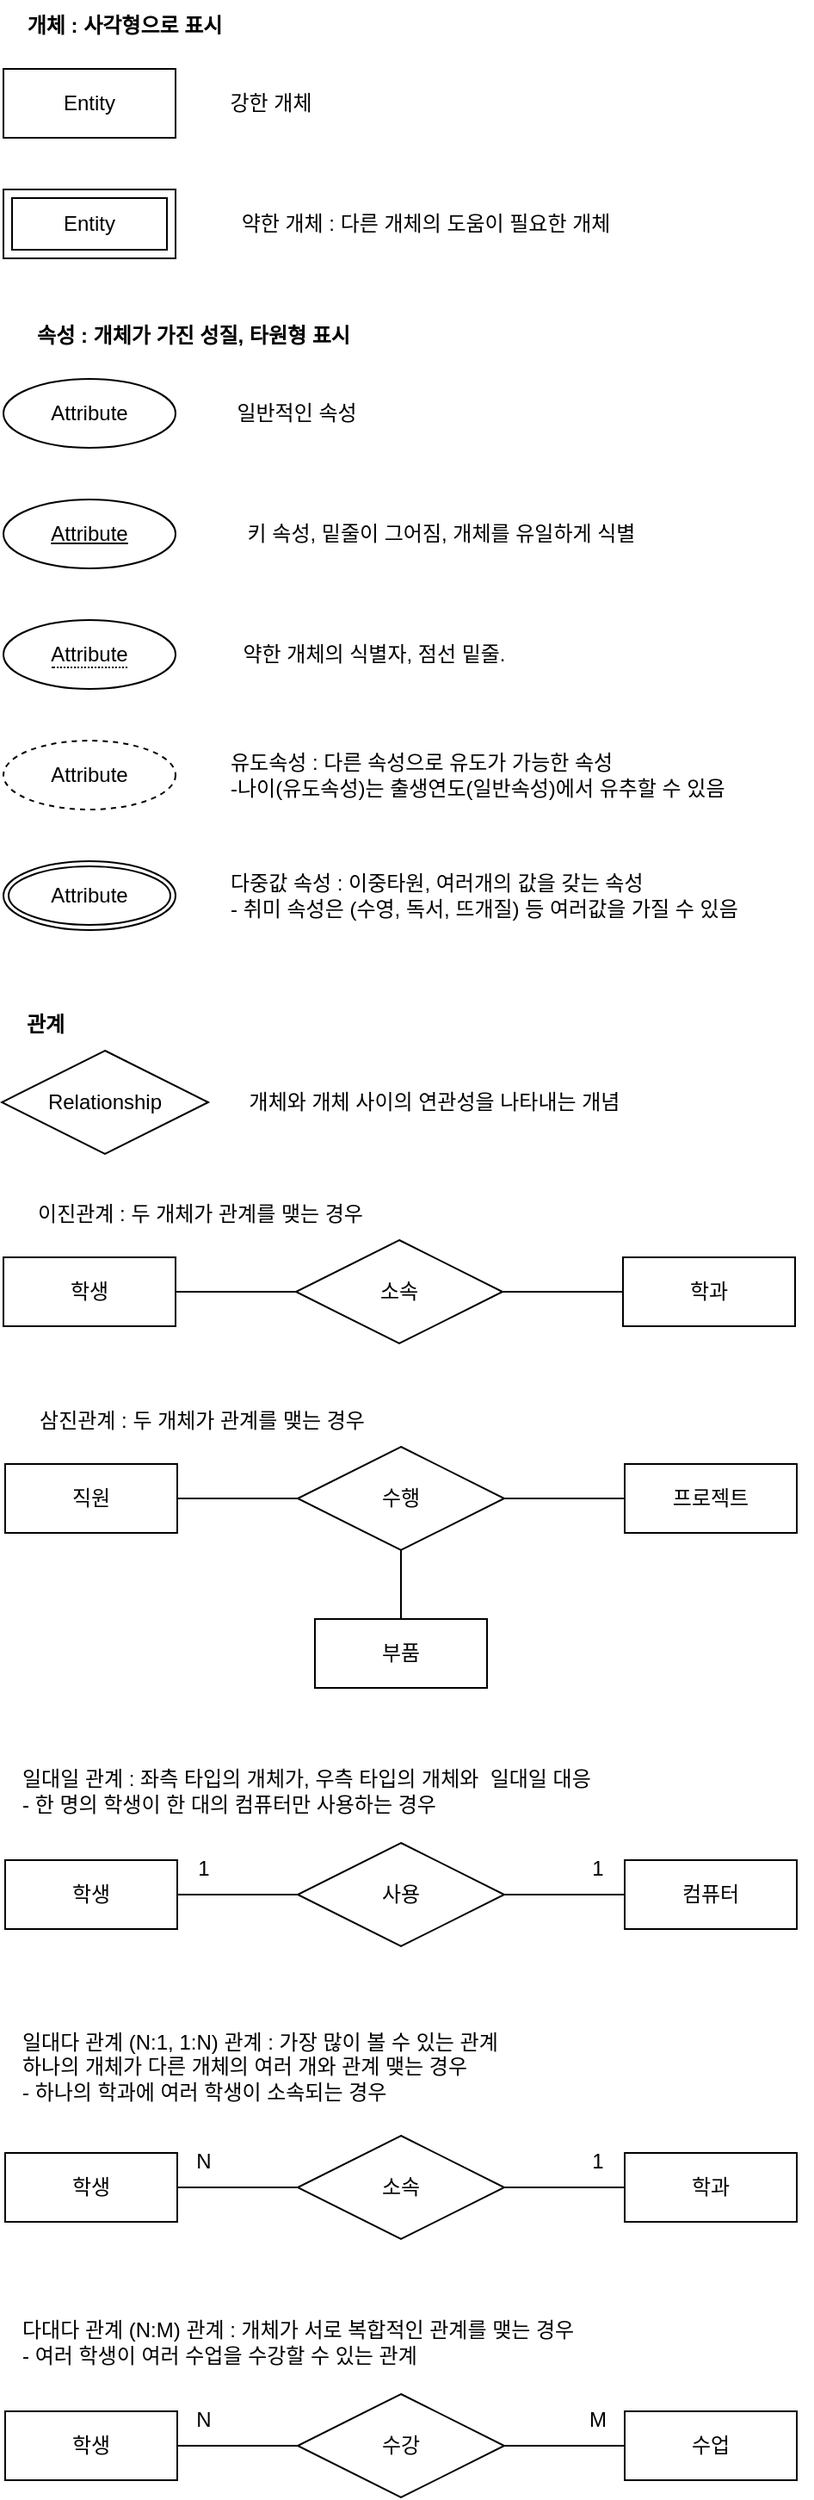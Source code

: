 <mxfile version="24.2.3" type="device" pages="4">
  <diagram name="페이지-1" id="xYoPtZ-0AvKmYI5Wlvwq">
    <mxGraphModel dx="553" dy="626" grid="0" gridSize="10" guides="1" tooltips="1" connect="1" arrows="1" fold="1" page="1" pageScale="1" pageWidth="827" pageHeight="1800" math="0" shadow="0">
      <root>
        <mxCell id="0" />
        <mxCell id="1" parent="0" />
        <mxCell id="Am9QU0M85-zBu2V1YXKw-1" value="Entity" style="whiteSpace=wrap;html=1;align=center;" vertex="1" parent="1">
          <mxGeometry x="160" y="110" width="100" height="40" as="geometry" />
        </mxCell>
        <mxCell id="Am9QU0M85-zBu2V1YXKw-4" value="개체 : 사각형으로 표시" style="text;html=1;align=center;verticalAlign=middle;resizable=0;points=[];autosize=1;strokeColor=none;fillColor=none;fontStyle=1" vertex="1" parent="1">
          <mxGeometry x="160" y="70" width="140" height="30" as="geometry" />
        </mxCell>
        <mxCell id="Am9QU0M85-zBu2V1YXKw-5" value="Entity" style="shape=ext;margin=3;double=1;whiteSpace=wrap;html=1;align=center;" vertex="1" parent="1">
          <mxGeometry x="160" y="180" width="100" height="40" as="geometry" />
        </mxCell>
        <mxCell id="Am9QU0M85-zBu2V1YXKw-6" value="약한 개체 : 다른 개체의 도움이 필요한 개체" style="text;html=1;align=center;verticalAlign=middle;resizable=0;points=[];autosize=1;strokeColor=none;fillColor=none;" vertex="1" parent="1">
          <mxGeometry x="280" y="185" width="250" height="30" as="geometry" />
        </mxCell>
        <mxCell id="Am9QU0M85-zBu2V1YXKw-7" value="강한 개체" style="text;html=1;align=center;verticalAlign=middle;resizable=0;points=[];autosize=1;strokeColor=none;fillColor=none;" vertex="1" parent="1">
          <mxGeometry x="280" y="115" width="70" height="30" as="geometry" />
        </mxCell>
        <mxCell id="Am9QU0M85-zBu2V1YXKw-8" value="Attribute" style="ellipse;whiteSpace=wrap;html=1;align=center;" vertex="1" parent="1">
          <mxGeometry x="160" y="290" width="100" height="40" as="geometry" />
        </mxCell>
        <mxCell id="Am9QU0M85-zBu2V1YXKw-9" value="속성 : 개체가 가진 성질, 타원형 표시" style="text;html=1;align=center;verticalAlign=middle;resizable=0;points=[];autosize=1;strokeColor=none;fillColor=none;fontStyle=1" vertex="1" parent="1">
          <mxGeometry x="160" y="250" width="220" height="30" as="geometry" />
        </mxCell>
        <mxCell id="Am9QU0M85-zBu2V1YXKw-10" value="Attribute" style="ellipse;whiteSpace=wrap;html=1;align=center;fontStyle=4;" vertex="1" parent="1">
          <mxGeometry x="160" y="360" width="100" height="40" as="geometry" />
        </mxCell>
        <mxCell id="Am9QU0M85-zBu2V1YXKw-11" value="키 속성, 밑줄이 그어짐, 개체를 유일하게 식별" style="text;html=1;align=center;verticalAlign=middle;resizable=0;points=[];autosize=1;strokeColor=none;fillColor=none;" vertex="1" parent="1">
          <mxGeometry x="279" y="365" width="270" height="30" as="geometry" />
        </mxCell>
        <mxCell id="Am9QU0M85-zBu2V1YXKw-12" value="일반적인 속성" style="text;html=1;align=center;verticalAlign=middle;resizable=0;points=[];autosize=1;strokeColor=none;fillColor=none;" vertex="1" parent="1">
          <mxGeometry x="280" y="295" width="100" height="30" as="geometry" />
        </mxCell>
        <mxCell id="Am9QU0M85-zBu2V1YXKw-13" value="&lt;span style=&quot;border-bottom: 1px dotted&quot;&gt;Attribute&lt;/span&gt;" style="ellipse;whiteSpace=wrap;html=1;align=center;" vertex="1" parent="1">
          <mxGeometry x="160" y="430" width="100" height="40" as="geometry" />
        </mxCell>
        <mxCell id="Am9QU0M85-zBu2V1YXKw-14" value="약한 개체의 식별자, 점선 밑줄." style="text;html=1;align=center;verticalAlign=middle;resizable=0;points=[];autosize=1;strokeColor=none;fillColor=none;" vertex="1" parent="1">
          <mxGeometry x="280" y="435" width="190" height="30" as="geometry" />
        </mxCell>
        <mxCell id="Am9QU0M85-zBu2V1YXKw-15" value="Attribute" style="ellipse;whiteSpace=wrap;html=1;align=center;dashed=1;" vertex="1" parent="1">
          <mxGeometry x="160" y="500" width="100" height="40" as="geometry" />
        </mxCell>
        <mxCell id="Am9QU0M85-zBu2V1YXKw-16" value="유도속성 : 다른 속성으로 유도가 가능한 속성&lt;div&gt;-나이(유도속성)는 출생연도(일반속성)에서 유추할 수 있음&lt;/div&gt;" style="text;html=1;align=left;verticalAlign=middle;resizable=0;points=[];autosize=1;strokeColor=none;fillColor=none;" vertex="1" parent="1">
          <mxGeometry x="290" y="500" width="330" height="40" as="geometry" />
        </mxCell>
        <mxCell id="Am9QU0M85-zBu2V1YXKw-17" value="Attribute" style="ellipse;shape=doubleEllipse;margin=3;whiteSpace=wrap;html=1;align=center;" vertex="1" parent="1">
          <mxGeometry x="160" y="570" width="100" height="40" as="geometry" />
        </mxCell>
        <mxCell id="Am9QU0M85-zBu2V1YXKw-18" value="다중값 속성 : 이중타원, 여러개의 값을 갖는 속성&lt;div&gt;- 취미 속성은 (수영, 독서, 뜨개질) 등 여러값을 가질 수 있음&lt;/div&gt;" style="text;html=1;align=left;verticalAlign=middle;resizable=0;points=[];autosize=1;strokeColor=none;fillColor=none;" vertex="1" parent="1">
          <mxGeometry x="290" y="570" width="340" height="40" as="geometry" />
        </mxCell>
        <mxCell id="Am9QU0M85-zBu2V1YXKw-19" value="Relationship" style="shape=rhombus;perimeter=rhombusPerimeter;whiteSpace=wrap;html=1;align=center;" vertex="1" parent="1">
          <mxGeometry x="159" y="680" width="120" height="60" as="geometry" />
        </mxCell>
        <mxCell id="Am9QU0M85-zBu2V1YXKw-20" value="관계" style="text;html=1;align=center;verticalAlign=middle;resizable=0;points=[];autosize=1;strokeColor=none;fillColor=none;fontStyle=1" vertex="1" parent="1">
          <mxGeometry x="159" y="650" width="50" height="30" as="geometry" />
        </mxCell>
        <mxCell id="Am9QU0M85-zBu2V1YXKw-21" value="개체와 개체 사이의 연관성을 나타내는 개념" style="text;html=1;align=center;verticalAlign=middle;resizable=0;points=[];autosize=1;strokeColor=none;fillColor=none;" vertex="1" parent="1">
          <mxGeometry x="280" y="695" width="260" height="30" as="geometry" />
        </mxCell>
        <mxCell id="Am9QU0M85-zBu2V1YXKw-24" value="" style="endArrow=none;html=1;rounded=0;" edge="1" parent="1" source="Am9QU0M85-zBu2V1YXKw-23">
          <mxGeometry relative="1" as="geometry">
            <mxPoint x="209" y="820" as="sourcePoint" />
            <mxPoint x="529" y="819.58" as="targetPoint" />
            <Array as="points">
              <mxPoint x="519" y="820" />
            </Array>
          </mxGeometry>
        </mxCell>
        <mxCell id="Am9QU0M85-zBu2V1YXKw-25" value="" style="endArrow=none;html=1;rounded=0;" edge="1" parent="1" target="Am9QU0M85-zBu2V1YXKw-23">
          <mxGeometry relative="1" as="geometry">
            <mxPoint x="209" y="820" as="sourcePoint" />
            <mxPoint x="529" y="819.58" as="targetPoint" />
            <Array as="points" />
          </mxGeometry>
        </mxCell>
        <mxCell id="Am9QU0M85-zBu2V1YXKw-23" value="학생" style="whiteSpace=wrap;html=1;align=center;" vertex="1" parent="1">
          <mxGeometry x="160" y="800" width="100" height="40" as="geometry" />
        </mxCell>
        <mxCell id="Am9QU0M85-zBu2V1YXKw-26" value="학과" style="whiteSpace=wrap;html=1;align=center;" vertex="1" parent="1">
          <mxGeometry x="520" y="800" width="100" height="40" as="geometry" />
        </mxCell>
        <mxCell id="Am9QU0M85-zBu2V1YXKw-22" value="소속" style="shape=rhombus;perimeter=rhombusPerimeter;whiteSpace=wrap;html=1;align=center;" vertex="1" parent="1">
          <mxGeometry x="330" y="790" width="120" height="60" as="geometry" />
        </mxCell>
        <mxCell id="Am9QU0M85-zBu2V1YXKw-27" value="이진관계 : 두 개체가 관계를 맺는 경우" style="text;html=1;align=center;verticalAlign=middle;resizable=0;points=[];autosize=1;strokeColor=none;fillColor=none;" vertex="1" parent="1">
          <mxGeometry x="159" y="760" width="230" height="30" as="geometry" />
        </mxCell>
        <mxCell id="Am9QU0M85-zBu2V1YXKw-28" value="" style="endArrow=none;html=1;rounded=0;" edge="1" parent="1" source="Am9QU0M85-zBu2V1YXKw-30">
          <mxGeometry relative="1" as="geometry">
            <mxPoint x="210" y="940" as="sourcePoint" />
            <mxPoint x="530" y="939.58" as="targetPoint" />
            <Array as="points">
              <mxPoint x="520" y="940" />
            </Array>
          </mxGeometry>
        </mxCell>
        <mxCell id="Am9QU0M85-zBu2V1YXKw-29" value="" style="endArrow=none;html=1;rounded=0;" edge="1" parent="1" target="Am9QU0M85-zBu2V1YXKw-30">
          <mxGeometry relative="1" as="geometry">
            <mxPoint x="210" y="940" as="sourcePoint" />
            <mxPoint x="530" y="939.58" as="targetPoint" />
            <Array as="points" />
          </mxGeometry>
        </mxCell>
        <mxCell id="Am9QU0M85-zBu2V1YXKw-30" value="직원" style="whiteSpace=wrap;html=1;align=center;" vertex="1" parent="1">
          <mxGeometry x="161" y="920" width="100" height="40" as="geometry" />
        </mxCell>
        <mxCell id="Am9QU0M85-zBu2V1YXKw-31" value="프로젝트" style="whiteSpace=wrap;html=1;align=center;" vertex="1" parent="1">
          <mxGeometry x="521" y="920" width="100" height="40" as="geometry" />
        </mxCell>
        <mxCell id="Am9QU0M85-zBu2V1YXKw-32" value="수행" style="shape=rhombus;perimeter=rhombusPerimeter;whiteSpace=wrap;html=1;align=center;" vertex="1" parent="1">
          <mxGeometry x="331" y="910" width="120" height="60" as="geometry" />
        </mxCell>
        <mxCell id="Am9QU0M85-zBu2V1YXKw-33" value="삼진관계 : 두 개체가 관계를 맺는 경우" style="text;html=1;align=center;verticalAlign=middle;resizable=0;points=[];autosize=1;strokeColor=none;fillColor=none;" vertex="1" parent="1">
          <mxGeometry x="160" y="880" width="230" height="30" as="geometry" />
        </mxCell>
        <mxCell id="Am9QU0M85-zBu2V1YXKw-34" value="부품" style="whiteSpace=wrap;html=1;align=center;" vertex="1" parent="1">
          <mxGeometry x="341" y="1010" width="100" height="40" as="geometry" />
        </mxCell>
        <mxCell id="Am9QU0M85-zBu2V1YXKw-35" value="" style="endArrow=none;html=1;rounded=0;exitX=0.5;exitY=1;exitDx=0;exitDy=0;entryX=0.5;entryY=0;entryDx=0;entryDy=0;" edge="1" parent="1" source="Am9QU0M85-zBu2V1YXKw-32" target="Am9QU0M85-zBu2V1YXKw-34">
          <mxGeometry relative="1" as="geometry">
            <mxPoint x="310" y="980" as="sourcePoint" />
            <mxPoint x="470" y="980" as="targetPoint" />
          </mxGeometry>
        </mxCell>
        <mxCell id="Am9QU0M85-zBu2V1YXKw-36" value="" style="endArrow=none;html=1;rounded=0;" edge="1" parent="1" source="Am9QU0M85-zBu2V1YXKw-38">
          <mxGeometry relative="1" as="geometry">
            <mxPoint x="210" y="1170" as="sourcePoint" />
            <mxPoint x="530" y="1169.58" as="targetPoint" />
            <Array as="points">
              <mxPoint x="520" y="1170" />
            </Array>
          </mxGeometry>
        </mxCell>
        <mxCell id="Am9QU0M85-zBu2V1YXKw-37" value="" style="endArrow=none;html=1;rounded=0;" edge="1" parent="1" target="Am9QU0M85-zBu2V1YXKw-38">
          <mxGeometry relative="1" as="geometry">
            <mxPoint x="210" y="1170" as="sourcePoint" />
            <mxPoint x="530" y="1169.58" as="targetPoint" />
            <Array as="points" />
          </mxGeometry>
        </mxCell>
        <mxCell id="Am9QU0M85-zBu2V1YXKw-38" value="학생" style="whiteSpace=wrap;html=1;align=center;" vertex="1" parent="1">
          <mxGeometry x="161" y="1150" width="100" height="40" as="geometry" />
        </mxCell>
        <mxCell id="Am9QU0M85-zBu2V1YXKw-39" value="컴퓨터" style="whiteSpace=wrap;html=1;align=center;" vertex="1" parent="1">
          <mxGeometry x="521" y="1150" width="100" height="40" as="geometry" />
        </mxCell>
        <mxCell id="Am9QU0M85-zBu2V1YXKw-40" value="사용" style="shape=rhombus;perimeter=rhombusPerimeter;whiteSpace=wrap;html=1;align=center;" vertex="1" parent="1">
          <mxGeometry x="331" y="1140" width="120" height="60" as="geometry" />
        </mxCell>
        <mxCell id="Am9QU0M85-zBu2V1YXKw-41" value="일대일 관계 : 좌측 타입의 개체가, 우측 타입의 개체와&amp;nbsp; 일대일 대응&lt;div&gt;- 한 명의 학생이 한 대의 컴퓨터만 사용하는 경우&lt;/div&gt;" style="text;html=1;align=left;verticalAlign=middle;resizable=0;points=[];autosize=1;strokeColor=none;fillColor=none;" vertex="1" parent="1">
          <mxGeometry x="169" y="1090" width="380" height="40" as="geometry" />
        </mxCell>
        <mxCell id="Am9QU0M85-zBu2V1YXKw-42" value="1" style="text;html=1;align=center;verticalAlign=middle;resizable=0;points=[];autosize=1;strokeColor=none;fillColor=none;" vertex="1" parent="1">
          <mxGeometry x="261" y="1140" width="30" height="30" as="geometry" />
        </mxCell>
        <mxCell id="Am9QU0M85-zBu2V1YXKw-43" value="1" style="text;html=1;align=center;verticalAlign=middle;resizable=0;points=[];autosize=1;strokeColor=none;fillColor=none;" vertex="1" parent="1">
          <mxGeometry x="490" y="1140" width="30" height="30" as="geometry" />
        </mxCell>
        <mxCell id="Am9QU0M85-zBu2V1YXKw-44" value="" style="endArrow=none;html=1;rounded=0;" edge="1" parent="1" source="Am9QU0M85-zBu2V1YXKw-46">
          <mxGeometry relative="1" as="geometry">
            <mxPoint x="210" y="1340" as="sourcePoint" />
            <mxPoint x="530" y="1339.58" as="targetPoint" />
            <Array as="points">
              <mxPoint x="520" y="1340" />
            </Array>
          </mxGeometry>
        </mxCell>
        <mxCell id="Am9QU0M85-zBu2V1YXKw-45" value="" style="endArrow=none;html=1;rounded=0;" edge="1" parent="1" target="Am9QU0M85-zBu2V1YXKw-46">
          <mxGeometry relative="1" as="geometry">
            <mxPoint x="210" y="1340" as="sourcePoint" />
            <mxPoint x="530" y="1339.58" as="targetPoint" />
            <Array as="points" />
          </mxGeometry>
        </mxCell>
        <mxCell id="Am9QU0M85-zBu2V1YXKw-46" value="학생" style="whiteSpace=wrap;html=1;align=center;" vertex="1" parent="1">
          <mxGeometry x="161" y="1320" width="100" height="40" as="geometry" />
        </mxCell>
        <mxCell id="Am9QU0M85-zBu2V1YXKw-47" value="학과" style="whiteSpace=wrap;html=1;align=center;" vertex="1" parent="1">
          <mxGeometry x="521" y="1320" width="100" height="40" as="geometry" />
        </mxCell>
        <mxCell id="Am9QU0M85-zBu2V1YXKw-48" value="소속" style="shape=rhombus;perimeter=rhombusPerimeter;whiteSpace=wrap;html=1;align=center;" vertex="1" parent="1">
          <mxGeometry x="331" y="1310" width="120" height="60" as="geometry" />
        </mxCell>
        <mxCell id="Am9QU0M85-zBu2V1YXKw-49" value="일대다 관계 (N:1, 1:N) 관계 : 가장 많이 볼 수 있는 관계&lt;div&gt;하나의 개체가 다른 개체의 여러 개와 관계 맺는 경우&lt;/div&gt;&lt;div&gt;- 하나의 학과에 여러 학생이 소속되는 경우&lt;/div&gt;" style="text;html=1;align=left;verticalAlign=middle;resizable=0;points=[];autosize=1;strokeColor=none;fillColor=none;" vertex="1" parent="1">
          <mxGeometry x="169" y="1240" width="320" height="60" as="geometry" />
        </mxCell>
        <mxCell id="Am9QU0M85-zBu2V1YXKw-50" value="N" style="text;html=1;align=center;verticalAlign=middle;resizable=0;points=[];autosize=1;strokeColor=none;fillColor=none;" vertex="1" parent="1">
          <mxGeometry x="261" y="1310" width="30" height="30" as="geometry" />
        </mxCell>
        <mxCell id="Am9QU0M85-zBu2V1YXKw-51" value="1" style="text;html=1;align=center;verticalAlign=middle;resizable=0;points=[];autosize=1;strokeColor=none;fillColor=none;" vertex="1" parent="1">
          <mxGeometry x="490" y="1310" width="30" height="30" as="geometry" />
        </mxCell>
        <mxCell id="Am9QU0M85-zBu2V1YXKw-52" value="" style="endArrow=none;html=1;rounded=0;" edge="1" parent="1" source="Am9QU0M85-zBu2V1YXKw-54">
          <mxGeometry relative="1" as="geometry">
            <mxPoint x="210" y="1490" as="sourcePoint" />
            <mxPoint x="530" y="1489.58" as="targetPoint" />
            <Array as="points">
              <mxPoint x="520" y="1490" />
            </Array>
          </mxGeometry>
        </mxCell>
        <mxCell id="Am9QU0M85-zBu2V1YXKw-53" value="" style="endArrow=none;html=1;rounded=0;" edge="1" parent="1" target="Am9QU0M85-zBu2V1YXKw-54">
          <mxGeometry relative="1" as="geometry">
            <mxPoint x="210" y="1490" as="sourcePoint" />
            <mxPoint x="530" y="1489.58" as="targetPoint" />
            <Array as="points" />
          </mxGeometry>
        </mxCell>
        <mxCell id="Am9QU0M85-zBu2V1YXKw-54" value="학생" style="whiteSpace=wrap;html=1;align=center;" vertex="1" parent="1">
          <mxGeometry x="161" y="1470" width="100" height="40" as="geometry" />
        </mxCell>
        <mxCell id="Am9QU0M85-zBu2V1YXKw-55" value="수업" style="whiteSpace=wrap;html=1;align=center;" vertex="1" parent="1">
          <mxGeometry x="521" y="1470" width="100" height="40" as="geometry" />
        </mxCell>
        <mxCell id="Am9QU0M85-zBu2V1YXKw-56" value="수강" style="shape=rhombus;perimeter=rhombusPerimeter;whiteSpace=wrap;html=1;align=center;" vertex="1" parent="1">
          <mxGeometry x="331" y="1460" width="120" height="60" as="geometry" />
        </mxCell>
        <mxCell id="Am9QU0M85-zBu2V1YXKw-57" value="다대다 관계 (N:M) 관계 : 개체가 서로 복합적인 관계를 맺는 경우&lt;div&gt;- 여러 학생이 여러 수업을 수강할 수 있는 관계&lt;/div&gt;" style="text;html=1;align=left;verticalAlign=middle;resizable=0;points=[];autosize=1;strokeColor=none;fillColor=none;" vertex="1" parent="1">
          <mxGeometry x="169" y="1410" width="370" height="40" as="geometry" />
        </mxCell>
        <mxCell id="Am9QU0M85-zBu2V1YXKw-58" value="N" style="text;html=1;align=center;verticalAlign=middle;resizable=0;points=[];autosize=1;strokeColor=none;fillColor=none;" vertex="1" parent="1">
          <mxGeometry x="261" y="1460" width="30" height="30" as="geometry" />
        </mxCell>
        <mxCell id="Am9QU0M85-zBu2V1YXKw-59" value="M" style="text;html=1;align=center;verticalAlign=middle;resizable=0;points=[];autosize=1;strokeColor=none;fillColor=none;" vertex="1" parent="1">
          <mxGeometry x="490" y="1460" width="30" height="30" as="geometry" />
        </mxCell>
      </root>
    </mxGraphModel>
  </diagram>
  <diagram id="vNn_A1ZkXVV6Ls6DAp-9" name="페이지-2">
    <mxGraphModel dx="664" dy="751" grid="0" gridSize="10" guides="1" tooltips="1" connect="1" arrows="1" fold="1" page="1" pageScale="1" pageWidth="900" pageHeight="1800" math="0" shadow="0">
      <root>
        <mxCell id="0" />
        <mxCell id="1" parent="0" />
        <mxCell id="Y9mselniXEmwjoUC3gY3-1" value="직원" style="whiteSpace=wrap;html=1;align=center;" vertex="1" parent="1">
          <mxGeometry x="230" y="172" width="100" height="40" as="geometry" />
        </mxCell>
        <mxCell id="Y9mselniXEmwjoUC3gY3-2" value="이름" style="ellipse;whiteSpace=wrap;html=1;align=center;" vertex="1" parent="1">
          <mxGeometry x="100" y="232" width="80" height="30" as="geometry" />
        </mxCell>
        <mxCell id="Y9mselniXEmwjoUC3gY3-3" value="직원번호" style="ellipse;whiteSpace=wrap;html=1;align=center;fontStyle=4;" vertex="1" parent="1">
          <mxGeometry x="70" y="172" width="90" height="40" as="geometry" />
        </mxCell>
        <mxCell id="Y9mselniXEmwjoUC3gY3-4" value="" style="endArrow=none;html=1;rounded=0;" edge="1" parent="1">
          <mxGeometry relative="1" as="geometry">
            <mxPoint x="160" y="191.5" as="sourcePoint" />
            <mxPoint x="230" y="192" as="targetPoint" />
          </mxGeometry>
        </mxCell>
        <mxCell id="Y9mselniXEmwjoUC3gY3-5" value="" style="endArrow=none;html=1;rounded=0;exitX=1;exitY=0;exitDx=0;exitDy=0;" edge="1" parent="1" source="Y9mselniXEmwjoUC3gY3-2">
          <mxGeometry relative="1" as="geometry">
            <mxPoint x="160" y="201.5" as="sourcePoint" />
            <mxPoint x="230" y="202" as="targetPoint" />
          </mxGeometry>
        </mxCell>
        <mxCell id="Y9mselniXEmwjoUC3gY3-6" value="직원(&lt;u&gt;직원번호&lt;/u&gt;, 이름)" style="text;html=1;align=center;verticalAlign=middle;resizable=0;points=[];autosize=1;strokeColor=none;fillColor=none;" vertex="1" parent="1">
          <mxGeometry x="560" y="132" width="130" height="30" as="geometry" />
        </mxCell>
        <mxCell id="Y9mselniXEmwjoUC3gY3-7" value="직원" style="shape=table;startSize=30;container=1;collapsible=1;childLayout=tableLayout;fixedRows=1;rowLines=0;fontStyle=1;align=center;resizeLast=1;html=1;" vertex="1" parent="1">
          <mxGeometry x="560" y="167" width="180" height="120" as="geometry" />
        </mxCell>
        <mxCell id="Y9mselniXEmwjoUC3gY3-8" value="" style="shape=tableRow;horizontal=0;startSize=0;swimlaneHead=0;swimlaneBody=0;fillColor=none;collapsible=0;dropTarget=0;points=[[0,0.5],[1,0.5]];portConstraint=eastwest;top=0;left=0;right=0;bottom=1;" vertex="1" parent="Y9mselniXEmwjoUC3gY3-7">
          <mxGeometry y="30" width="180" height="30" as="geometry" />
        </mxCell>
        <mxCell id="Y9mselniXEmwjoUC3gY3-9" value="PK" style="shape=partialRectangle;connectable=0;fillColor=none;top=0;left=0;bottom=0;right=0;fontStyle=1;overflow=hidden;whiteSpace=wrap;html=1;" vertex="1" parent="Y9mselniXEmwjoUC3gY3-8">
          <mxGeometry width="30" height="30" as="geometry">
            <mxRectangle width="30" height="30" as="alternateBounds" />
          </mxGeometry>
        </mxCell>
        <mxCell id="Y9mselniXEmwjoUC3gY3-10" value="직원번호" style="shape=partialRectangle;connectable=0;fillColor=none;top=0;left=0;bottom=0;right=0;align=left;spacingLeft=6;fontStyle=5;overflow=hidden;whiteSpace=wrap;html=1;" vertex="1" parent="Y9mselniXEmwjoUC3gY3-8">
          <mxGeometry x="30" width="150" height="30" as="geometry">
            <mxRectangle width="150" height="30" as="alternateBounds" />
          </mxGeometry>
        </mxCell>
        <mxCell id="Y9mselniXEmwjoUC3gY3-11" value="" style="shape=tableRow;horizontal=0;startSize=0;swimlaneHead=0;swimlaneBody=0;fillColor=none;collapsible=0;dropTarget=0;points=[[0,0.5],[1,0.5]];portConstraint=eastwest;top=0;left=0;right=0;bottom=0;" vertex="1" parent="Y9mselniXEmwjoUC3gY3-7">
          <mxGeometry y="60" width="180" height="30" as="geometry" />
        </mxCell>
        <mxCell id="Y9mselniXEmwjoUC3gY3-12" value="" style="shape=partialRectangle;connectable=0;fillColor=none;top=0;left=0;bottom=0;right=0;editable=1;overflow=hidden;whiteSpace=wrap;html=1;" vertex="1" parent="Y9mselniXEmwjoUC3gY3-11">
          <mxGeometry width="30" height="30" as="geometry">
            <mxRectangle width="30" height="30" as="alternateBounds" />
          </mxGeometry>
        </mxCell>
        <mxCell id="Y9mselniXEmwjoUC3gY3-13" value="이름" style="shape=partialRectangle;connectable=0;fillColor=none;top=0;left=0;bottom=0;right=0;align=left;spacingLeft=6;overflow=hidden;whiteSpace=wrap;html=1;" vertex="1" parent="Y9mselniXEmwjoUC3gY3-11">
          <mxGeometry x="30" width="150" height="30" as="geometry">
            <mxRectangle width="150" height="30" as="alternateBounds" />
          </mxGeometry>
        </mxCell>
        <mxCell id="Y9mselniXEmwjoUC3gY3-14" value="" style="shape=tableRow;horizontal=0;startSize=0;swimlaneHead=0;swimlaneBody=0;fillColor=none;collapsible=0;dropTarget=0;points=[[0,0.5],[1,0.5]];portConstraint=eastwest;top=0;left=0;right=0;bottom=0;" vertex="1" parent="Y9mselniXEmwjoUC3gY3-7">
          <mxGeometry y="90" width="180" height="30" as="geometry" />
        </mxCell>
        <mxCell id="Y9mselniXEmwjoUC3gY3-15" value="" style="shape=partialRectangle;connectable=0;fillColor=none;top=0;left=0;bottom=0;right=0;editable=1;overflow=hidden;whiteSpace=wrap;html=1;" vertex="1" parent="Y9mselniXEmwjoUC3gY3-14">
          <mxGeometry width="30" height="30" as="geometry">
            <mxRectangle width="30" height="30" as="alternateBounds" />
          </mxGeometry>
        </mxCell>
        <mxCell id="Y9mselniXEmwjoUC3gY3-16" value="" style="shape=partialRectangle;connectable=0;fillColor=none;top=0;left=0;bottom=0;right=0;align=left;spacingLeft=6;overflow=hidden;whiteSpace=wrap;html=1;" vertex="1" parent="Y9mselniXEmwjoUC3gY3-14">
          <mxGeometry x="30" width="150" height="30" as="geometry">
            <mxRectangle width="150" height="30" as="alternateBounds" />
          </mxGeometry>
        </mxCell>
        <mxCell id="Y9mselniXEmwjoUC3gY3-20" value="ER 모델을 관계 데이터 모델로 매핑하기" style="text;html=1;align=center;verticalAlign=middle;resizable=0;points=[];autosize=1;strokeColor=none;fillColor=none;fontStyle=1" vertex="1" parent="1">
          <mxGeometry x="294" y="40" width="240" height="30" as="geometry" />
        </mxCell>
        <mxCell id="Y9mselniXEmwjoUC3gY3-21" value="ER모델" style="text;html=1;align=center;verticalAlign=middle;resizable=0;points=[];autosize=1;strokeColor=none;fillColor=none;fontStyle=1" vertex="1" parent="1">
          <mxGeometry x="150" y="120" width="60" height="30" as="geometry" />
        </mxCell>
        <mxCell id="Y9mselniXEmwjoUC3gY3-22" value="관계 데이터 모델" style="text;html=1;align=center;verticalAlign=middle;resizable=0;points=[];autosize=1;strokeColor=none;fillColor=none;fontStyle=1" vertex="1" parent="1">
          <mxGeometry x="565" y="90" width="110" height="30" as="geometry" />
        </mxCell>
        <mxCell id="Y9mselniXEmwjoUC3gY3-23" value="" style="html=1;shadow=0;dashed=0;align=center;verticalAlign=middle;shape=mxgraph.arrows2.arrow;dy=0.6;dx=40;notch=0;" vertex="1" parent="1">
          <mxGeometry x="380" y="190" width="80" height="60" as="geometry" />
        </mxCell>
        <mxCell id="HsRfJM7PA2-b2PR5sT_X-1" value="" style="endArrow=none;html=1;rounded=0;" edge="1" parent="1" source="HsRfJM7PA2-b2PR5sT_X-5">
          <mxGeometry relative="1" as="geometry">
            <mxPoint x="109" y="430" as="sourcePoint" />
            <mxPoint x="429" y="429.58" as="targetPoint" />
            <Array as="points">
              <mxPoint x="419" y="430" />
            </Array>
          </mxGeometry>
        </mxCell>
        <mxCell id="HsRfJM7PA2-b2PR5sT_X-2" value="" style="endArrow=none;html=1;rounded=0;" edge="1" parent="1" target="HsRfJM7PA2-b2PR5sT_X-3">
          <mxGeometry relative="1" as="geometry">
            <mxPoint x="109" y="430" as="sourcePoint" />
            <mxPoint x="429" y="429.58" as="targetPoint" />
            <Array as="points" />
          </mxGeometry>
        </mxCell>
        <mxCell id="HsRfJM7PA2-b2PR5sT_X-3" value="학생" style="whiteSpace=wrap;html=1;align=center;" vertex="1" parent="1">
          <mxGeometry x="60" y="410" width="100" height="40" as="geometry" />
        </mxCell>
        <mxCell id="HsRfJM7PA2-b2PR5sT_X-4" value="학과" style="whiteSpace=wrap;html=1;align=center;" vertex="1" parent="1">
          <mxGeometry x="350" y="410" width="90" height="40" as="geometry" />
        </mxCell>
        <mxCell id="HsRfJM7PA2-b2PR5sT_X-6" value="N" style="text;html=1;align=center;verticalAlign=middle;resizable=0;points=[];autosize=1;strokeColor=none;fillColor=none;" vertex="1" parent="1">
          <mxGeometry x="160" y="400" width="30" height="30" as="geometry" />
        </mxCell>
        <mxCell id="HsRfJM7PA2-b2PR5sT_X-7" value="1" style="text;html=1;align=center;verticalAlign=middle;resizable=0;points=[];autosize=1;strokeColor=none;fillColor=none;" vertex="1" parent="1">
          <mxGeometry x="320" y="400" width="30" height="30" as="geometry" />
        </mxCell>
        <mxCell id="HsRfJM7PA2-b2PR5sT_X-8" value="학생" style="shape=table;startSize=30;container=1;collapsible=1;childLayout=tableLayout;fixedRows=1;rowLines=0;fontStyle=1;align=center;resizeLast=1;html=1;" vertex="1" parent="1">
          <mxGeometry x="560" y="390" width="110" height="120" as="geometry" />
        </mxCell>
        <mxCell id="HsRfJM7PA2-b2PR5sT_X-9" value="" style="shape=tableRow;horizontal=0;startSize=0;swimlaneHead=0;swimlaneBody=0;fillColor=none;collapsible=0;dropTarget=0;points=[[0,0.5],[1,0.5]];portConstraint=eastwest;top=0;left=0;right=0;bottom=1;" vertex="1" parent="HsRfJM7PA2-b2PR5sT_X-8">
          <mxGeometry y="30" width="110" height="30" as="geometry" />
        </mxCell>
        <mxCell id="HsRfJM7PA2-b2PR5sT_X-10" value="PK" style="shape=partialRectangle;connectable=0;fillColor=none;top=0;left=0;bottom=0;right=0;fontStyle=1;overflow=hidden;whiteSpace=wrap;html=1;" vertex="1" parent="HsRfJM7PA2-b2PR5sT_X-9">
          <mxGeometry width="30" height="30" as="geometry">
            <mxRectangle width="30" height="30" as="alternateBounds" />
          </mxGeometry>
        </mxCell>
        <mxCell id="HsRfJM7PA2-b2PR5sT_X-11" value="학번" style="shape=partialRectangle;connectable=0;fillColor=none;top=0;left=0;bottom=0;right=0;align=left;spacingLeft=6;fontStyle=5;overflow=hidden;whiteSpace=wrap;html=1;" vertex="1" parent="HsRfJM7PA2-b2PR5sT_X-9">
          <mxGeometry x="30" width="80" height="30" as="geometry">
            <mxRectangle width="80" height="30" as="alternateBounds" />
          </mxGeometry>
        </mxCell>
        <mxCell id="HsRfJM7PA2-b2PR5sT_X-12" value="" style="shape=tableRow;horizontal=0;startSize=0;swimlaneHead=0;swimlaneBody=0;fillColor=none;collapsible=0;dropTarget=0;points=[[0,0.5],[1,0.5]];portConstraint=eastwest;top=0;left=0;right=0;bottom=0;" vertex="1" parent="HsRfJM7PA2-b2PR5sT_X-8">
          <mxGeometry y="60" width="110" height="30" as="geometry" />
        </mxCell>
        <mxCell id="HsRfJM7PA2-b2PR5sT_X-13" value="" style="shape=partialRectangle;connectable=0;fillColor=none;top=0;left=0;bottom=0;right=0;editable=1;overflow=hidden;whiteSpace=wrap;html=1;" vertex="1" parent="HsRfJM7PA2-b2PR5sT_X-12">
          <mxGeometry width="30" height="30" as="geometry">
            <mxRectangle width="30" height="30" as="alternateBounds" />
          </mxGeometry>
        </mxCell>
        <mxCell id="HsRfJM7PA2-b2PR5sT_X-14" value="이름" style="shape=partialRectangle;connectable=0;fillColor=none;top=0;left=0;bottom=0;right=0;align=left;spacingLeft=6;overflow=hidden;whiteSpace=wrap;html=1;" vertex="1" parent="HsRfJM7PA2-b2PR5sT_X-12">
          <mxGeometry x="30" width="80" height="30" as="geometry">
            <mxRectangle width="80" height="30" as="alternateBounds" />
          </mxGeometry>
        </mxCell>
        <mxCell id="HsRfJM7PA2-b2PR5sT_X-15" value="" style="shape=tableRow;horizontal=0;startSize=0;swimlaneHead=0;swimlaneBody=0;fillColor=none;collapsible=0;dropTarget=0;points=[[0,0.5],[1,0.5]];portConstraint=eastwest;top=0;left=0;right=0;bottom=0;" vertex="1" parent="HsRfJM7PA2-b2PR5sT_X-8">
          <mxGeometry y="90" width="110" height="30" as="geometry" />
        </mxCell>
        <mxCell id="HsRfJM7PA2-b2PR5sT_X-16" value="FK" style="shape=partialRectangle;connectable=0;fillColor=none;top=0;left=0;bottom=0;right=0;editable=1;overflow=hidden;whiteSpace=wrap;html=1;" vertex="1" parent="HsRfJM7PA2-b2PR5sT_X-15">
          <mxGeometry width="30" height="30" as="geometry">
            <mxRectangle width="30" height="30" as="alternateBounds" />
          </mxGeometry>
        </mxCell>
        <mxCell id="HsRfJM7PA2-b2PR5sT_X-17" value="학과코드" style="shape=partialRectangle;connectable=0;fillColor=none;top=0;left=0;bottom=0;right=0;align=left;spacingLeft=6;overflow=hidden;whiteSpace=wrap;html=1;" vertex="1" parent="HsRfJM7PA2-b2PR5sT_X-15">
          <mxGeometry x="30" width="80" height="30" as="geometry">
            <mxRectangle width="80" height="30" as="alternateBounds" />
          </mxGeometry>
        </mxCell>
        <mxCell id="HsRfJM7PA2-b2PR5sT_X-21" value="" style="endArrow=none;html=1;rounded=0;" edge="1" parent="1" source="HsRfJM7PA2-b2PR5sT_X-3" target="HsRfJM7PA2-b2PR5sT_X-5">
          <mxGeometry relative="1" as="geometry">
            <mxPoint x="160" y="430" as="sourcePoint" />
            <mxPoint x="429" y="429.58" as="targetPoint" />
            <Array as="points" />
          </mxGeometry>
        </mxCell>
        <mxCell id="HsRfJM7PA2-b2PR5sT_X-5" value="소속" style="shape=rhombus;perimeter=rhombusPerimeter;whiteSpace=wrap;html=1;align=center;" vertex="1" parent="1">
          <mxGeometry x="190" y="400" width="120" height="60" as="geometry" />
        </mxCell>
        <mxCell id="HsRfJM7PA2-b2PR5sT_X-23" value="이름" style="ellipse;whiteSpace=wrap;html=1;align=center;" vertex="1" parent="1">
          <mxGeometry x="20" y="500" width="70" height="40" as="geometry" />
        </mxCell>
        <mxCell id="HsRfJM7PA2-b2PR5sT_X-24" value="학과명" style="ellipse;whiteSpace=wrap;html=1;align=center;" vertex="1" parent="1">
          <mxGeometry x="401" y="500" width="70" height="40" as="geometry" />
        </mxCell>
        <mxCell id="HsRfJM7PA2-b2PR5sT_X-25" value="" style="endArrow=none;html=1;rounded=0;entryX=0.5;entryY=0;entryDx=0;entryDy=0;exitX=0.75;exitY=1;exitDx=0;exitDy=0;" edge="1" parent="1" source="HsRfJM7PA2-b2PR5sT_X-3" target="HsRfJM7PA2-b2PR5sT_X-52">
          <mxGeometry relative="1" as="geometry">
            <mxPoint x="40" y="459" as="sourcePoint" />
            <mxPoint x="135" y="480" as="targetPoint" />
          </mxGeometry>
        </mxCell>
        <mxCell id="HsRfJM7PA2-b2PR5sT_X-28" value="" style="endArrow=none;html=1;rounded=0;entryX=0.25;entryY=1;entryDx=0;entryDy=0;" edge="1" parent="1" source="HsRfJM7PA2-b2PR5sT_X-23" target="HsRfJM7PA2-b2PR5sT_X-3">
          <mxGeometry relative="1" as="geometry">
            <mxPoint x="64" y="467" as="sourcePoint" />
            <mxPoint x="130" y="454.5" as="targetPoint" />
          </mxGeometry>
        </mxCell>
        <mxCell id="HsRfJM7PA2-b2PR5sT_X-29" value="학과코드" style="ellipse;whiteSpace=wrap;html=1;align=center;fontStyle=4;" vertex="1" parent="1">
          <mxGeometry x="314" y="500" width="76" height="40" as="geometry" />
        </mxCell>
        <mxCell id="HsRfJM7PA2-b2PR5sT_X-30" value="" style="endArrow=none;html=1;rounded=0;entryX=0.5;entryY=0;entryDx=0;entryDy=0;exitX=0.25;exitY=1;exitDx=0;exitDy=0;" edge="1" parent="1" source="HsRfJM7PA2-b2PR5sT_X-4" target="HsRfJM7PA2-b2PR5sT_X-29">
          <mxGeometry relative="1" as="geometry">
            <mxPoint x="310" y="320" as="sourcePoint" />
            <mxPoint x="470" y="320" as="targetPoint" />
          </mxGeometry>
        </mxCell>
        <mxCell id="HsRfJM7PA2-b2PR5sT_X-31" value="" style="endArrow=none;html=1;rounded=0;entryX=0.5;entryY=0;entryDx=0;entryDy=0;exitX=0.75;exitY=1;exitDx=0;exitDy=0;" edge="1" parent="1" source="HsRfJM7PA2-b2PR5sT_X-4" target="HsRfJM7PA2-b2PR5sT_X-24">
          <mxGeometry relative="1" as="geometry">
            <mxPoint x="310" y="320" as="sourcePoint" />
            <mxPoint x="470" y="320" as="targetPoint" />
          </mxGeometry>
        </mxCell>
        <mxCell id="HsRfJM7PA2-b2PR5sT_X-42" value="학과" style="shape=table;startSize=30;container=1;collapsible=1;childLayout=tableLayout;fixedRows=1;rowLines=0;fontStyle=1;align=center;resizeLast=1;html=1;" vertex="1" parent="1">
          <mxGeometry x="690" y="390" width="110" height="120" as="geometry" />
        </mxCell>
        <mxCell id="HsRfJM7PA2-b2PR5sT_X-43" value="" style="shape=tableRow;horizontal=0;startSize=0;swimlaneHead=0;swimlaneBody=0;fillColor=none;collapsible=0;dropTarget=0;points=[[0,0.5],[1,0.5]];portConstraint=eastwest;top=0;left=0;right=0;bottom=1;" vertex="1" parent="HsRfJM7PA2-b2PR5sT_X-42">
          <mxGeometry y="30" width="110" height="30" as="geometry" />
        </mxCell>
        <mxCell id="HsRfJM7PA2-b2PR5sT_X-44" value="PK" style="shape=partialRectangle;connectable=0;fillColor=none;top=0;left=0;bottom=0;right=0;fontStyle=1;overflow=hidden;whiteSpace=wrap;html=1;" vertex="1" parent="HsRfJM7PA2-b2PR5sT_X-43">
          <mxGeometry width="30" height="30" as="geometry">
            <mxRectangle width="30" height="30" as="alternateBounds" />
          </mxGeometry>
        </mxCell>
        <mxCell id="HsRfJM7PA2-b2PR5sT_X-45" value="학과코드" style="shape=partialRectangle;connectable=0;fillColor=none;top=0;left=0;bottom=0;right=0;align=left;spacingLeft=6;fontStyle=5;overflow=hidden;whiteSpace=wrap;html=1;" vertex="1" parent="HsRfJM7PA2-b2PR5sT_X-43">
          <mxGeometry x="30" width="80" height="30" as="geometry">
            <mxRectangle width="80" height="30" as="alternateBounds" />
          </mxGeometry>
        </mxCell>
        <mxCell id="HsRfJM7PA2-b2PR5sT_X-46" value="" style="shape=tableRow;horizontal=0;startSize=0;swimlaneHead=0;swimlaneBody=0;fillColor=none;collapsible=0;dropTarget=0;points=[[0,0.5],[1,0.5]];portConstraint=eastwest;top=0;left=0;right=0;bottom=0;" vertex="1" parent="HsRfJM7PA2-b2PR5sT_X-42">
          <mxGeometry y="60" width="110" height="30" as="geometry" />
        </mxCell>
        <mxCell id="HsRfJM7PA2-b2PR5sT_X-47" value="" style="shape=partialRectangle;connectable=0;fillColor=none;top=0;left=0;bottom=0;right=0;editable=1;overflow=hidden;whiteSpace=wrap;html=1;" vertex="1" parent="HsRfJM7PA2-b2PR5sT_X-46">
          <mxGeometry width="30" height="30" as="geometry">
            <mxRectangle width="30" height="30" as="alternateBounds" />
          </mxGeometry>
        </mxCell>
        <mxCell id="HsRfJM7PA2-b2PR5sT_X-48" value="학과명" style="shape=partialRectangle;connectable=0;fillColor=none;top=0;left=0;bottom=0;right=0;align=left;spacingLeft=6;overflow=hidden;whiteSpace=wrap;html=1;" vertex="1" parent="HsRfJM7PA2-b2PR5sT_X-46">
          <mxGeometry x="30" width="80" height="30" as="geometry">
            <mxRectangle width="80" height="30" as="alternateBounds" />
          </mxGeometry>
        </mxCell>
        <mxCell id="HsRfJM7PA2-b2PR5sT_X-49" value="" style="shape=tableRow;horizontal=0;startSize=0;swimlaneHead=0;swimlaneBody=0;fillColor=none;collapsible=0;dropTarget=0;points=[[0,0.5],[1,0.5]];portConstraint=eastwest;top=0;left=0;right=0;bottom=0;" vertex="1" parent="HsRfJM7PA2-b2PR5sT_X-42">
          <mxGeometry y="90" width="110" height="30" as="geometry" />
        </mxCell>
        <mxCell id="HsRfJM7PA2-b2PR5sT_X-50" value="" style="shape=partialRectangle;connectable=0;fillColor=none;top=0;left=0;bottom=0;right=0;editable=1;overflow=hidden;whiteSpace=wrap;html=1;" vertex="1" parent="HsRfJM7PA2-b2PR5sT_X-49">
          <mxGeometry width="30" height="30" as="geometry">
            <mxRectangle width="30" height="30" as="alternateBounds" />
          </mxGeometry>
        </mxCell>
        <mxCell id="HsRfJM7PA2-b2PR5sT_X-51" value="" style="shape=partialRectangle;connectable=0;fillColor=none;top=0;left=0;bottom=0;right=0;align=left;spacingLeft=6;overflow=hidden;whiteSpace=wrap;html=1;" vertex="1" parent="HsRfJM7PA2-b2PR5sT_X-49">
          <mxGeometry x="30" width="80" height="30" as="geometry">
            <mxRectangle width="80" height="30" as="alternateBounds" />
          </mxGeometry>
        </mxCell>
        <mxCell id="HsRfJM7PA2-b2PR5sT_X-52" value="학번" style="ellipse;whiteSpace=wrap;html=1;align=center;fontStyle=4;" vertex="1" parent="1">
          <mxGeometry x="114" y="500" width="76" height="40" as="geometry" />
        </mxCell>
        <mxCell id="HsRfJM7PA2-b2PR5sT_X-53" value="이진 1:N 관계 매핑 : 관계(소속)를 학생(N)에서 학과(1)의 기본키를 외래키(FK)로 사용" style="text;html=1;align=center;verticalAlign=middle;resizable=0;points=[];autosize=1;strokeColor=none;fillColor=none;fontStyle=1" vertex="1" parent="1">
          <mxGeometry x="40" y="360" width="480" height="30" as="geometry" />
        </mxCell>
        <mxCell id="HsRfJM7PA2-b2PR5sT_X-54" value="" style="html=1;shadow=0;dashed=0;align=center;verticalAlign=middle;shape=mxgraph.arrows2.arrow;dy=0.6;dx=31;notch=0;" vertex="1" parent="1">
          <mxGeometry x="471" y="430" width="54" height="40" as="geometry" />
        </mxCell>
        <mxCell id="HsRfJM7PA2-b2PR5sT_X-55" value="" style="endArrow=none;html=1;rounded=0;" edge="1" parent="1" source="HsRfJM7PA2-b2PR5sT_X-62">
          <mxGeometry relative="1" as="geometry">
            <mxPoint x="119" y="700" as="sourcePoint" />
            <mxPoint x="439" y="699.58" as="targetPoint" />
            <Array as="points">
              <mxPoint x="429" y="700" />
            </Array>
          </mxGeometry>
        </mxCell>
        <mxCell id="HsRfJM7PA2-b2PR5sT_X-56" value="" style="endArrow=none;html=1;rounded=0;" edge="1" parent="1" target="HsRfJM7PA2-b2PR5sT_X-57">
          <mxGeometry relative="1" as="geometry">
            <mxPoint x="119" y="700" as="sourcePoint" />
            <mxPoint x="439" y="699.58" as="targetPoint" />
            <Array as="points" />
          </mxGeometry>
        </mxCell>
        <mxCell id="HsRfJM7PA2-b2PR5sT_X-57" value="학생" style="whiteSpace=wrap;html=1;align=center;" vertex="1" parent="1">
          <mxGeometry x="70" y="680" width="100" height="40" as="geometry" />
        </mxCell>
        <mxCell id="HsRfJM7PA2-b2PR5sT_X-58" value="컴퓨터" style="whiteSpace=wrap;html=1;align=center;" vertex="1" parent="1">
          <mxGeometry x="360" y="680" width="90" height="40" as="geometry" />
        </mxCell>
        <mxCell id="HsRfJM7PA2-b2PR5sT_X-59" value="1" style="text;html=1;align=center;verticalAlign=middle;resizable=0;points=[];autosize=1;strokeColor=none;fillColor=none;" vertex="1" parent="1">
          <mxGeometry x="170" y="670" width="30" height="30" as="geometry" />
        </mxCell>
        <mxCell id="HsRfJM7PA2-b2PR5sT_X-60" value="1" style="text;html=1;align=center;verticalAlign=middle;resizable=0;points=[];autosize=1;strokeColor=none;fillColor=none;" vertex="1" parent="1">
          <mxGeometry x="330" y="670" width="30" height="30" as="geometry" />
        </mxCell>
        <mxCell id="HsRfJM7PA2-b2PR5sT_X-61" value="" style="endArrow=none;html=1;rounded=0;" edge="1" parent="1" source="HsRfJM7PA2-b2PR5sT_X-57" target="HsRfJM7PA2-b2PR5sT_X-62">
          <mxGeometry relative="1" as="geometry">
            <mxPoint x="170" y="700" as="sourcePoint" />
            <mxPoint x="439" y="699.58" as="targetPoint" />
            <Array as="points" />
          </mxGeometry>
        </mxCell>
        <mxCell id="HsRfJM7PA2-b2PR5sT_X-62" value="사용" style="shape=rhombus;perimeter=rhombusPerimeter;whiteSpace=wrap;html=1;align=center;" vertex="1" parent="1">
          <mxGeometry x="200" y="670" width="120" height="60" as="geometry" />
        </mxCell>
        <mxCell id="HsRfJM7PA2-b2PR5sT_X-63" value="이름" style="ellipse;whiteSpace=wrap;html=1;align=center;" vertex="1" parent="1">
          <mxGeometry x="30" y="760" width="70" height="40" as="geometry" />
        </mxCell>
        <mxCell id="HsRfJM7PA2-b2PR5sT_X-64" value="사양" style="ellipse;whiteSpace=wrap;html=1;align=center;" vertex="1" parent="1">
          <mxGeometry x="414" y="760" width="70" height="40" as="geometry" />
        </mxCell>
        <mxCell id="HsRfJM7PA2-b2PR5sT_X-65" value="" style="endArrow=none;html=1;rounded=0;entryX=0.5;entryY=0;entryDx=0;entryDy=0;exitX=0.75;exitY=1;exitDx=0;exitDy=0;" edge="1" parent="1" source="HsRfJM7PA2-b2PR5sT_X-57" target="HsRfJM7PA2-b2PR5sT_X-70">
          <mxGeometry relative="1" as="geometry">
            <mxPoint x="50" y="729" as="sourcePoint" />
            <mxPoint x="145" y="750" as="targetPoint" />
          </mxGeometry>
        </mxCell>
        <mxCell id="HsRfJM7PA2-b2PR5sT_X-66" value="" style="endArrow=none;html=1;rounded=0;entryX=0.25;entryY=1;entryDx=0;entryDy=0;" edge="1" parent="1" source="HsRfJM7PA2-b2PR5sT_X-63" target="HsRfJM7PA2-b2PR5sT_X-57">
          <mxGeometry relative="1" as="geometry">
            <mxPoint x="74" y="737" as="sourcePoint" />
            <mxPoint x="140" y="724.5" as="targetPoint" />
          </mxGeometry>
        </mxCell>
        <mxCell id="HsRfJM7PA2-b2PR5sT_X-67" value="컴퓨터번호" style="ellipse;whiteSpace=wrap;html=1;align=center;fontStyle=4;" vertex="1" parent="1">
          <mxGeometry x="320" y="760" width="76" height="40" as="geometry" />
        </mxCell>
        <mxCell id="HsRfJM7PA2-b2PR5sT_X-68" value="" style="endArrow=none;html=1;rounded=0;entryX=0.5;entryY=0;entryDx=0;entryDy=0;exitX=0.25;exitY=1;exitDx=0;exitDy=0;" edge="1" parent="1" source="HsRfJM7PA2-b2PR5sT_X-58" target="HsRfJM7PA2-b2PR5sT_X-67">
          <mxGeometry relative="1" as="geometry">
            <mxPoint x="320" y="590" as="sourcePoint" />
            <mxPoint x="480" y="590" as="targetPoint" />
          </mxGeometry>
        </mxCell>
        <mxCell id="HsRfJM7PA2-b2PR5sT_X-69" value="" style="endArrow=none;html=1;rounded=0;entryX=0.5;entryY=0;entryDx=0;entryDy=0;exitX=0.75;exitY=1;exitDx=0;exitDy=0;" edge="1" parent="1" source="HsRfJM7PA2-b2PR5sT_X-58" target="HsRfJM7PA2-b2PR5sT_X-64">
          <mxGeometry relative="1" as="geometry">
            <mxPoint x="320" y="590" as="sourcePoint" />
            <mxPoint x="480" y="590" as="targetPoint" />
          </mxGeometry>
        </mxCell>
        <mxCell id="HsRfJM7PA2-b2PR5sT_X-70" value="학번" style="ellipse;whiteSpace=wrap;html=1;align=center;fontStyle=4;" vertex="1" parent="1">
          <mxGeometry x="124" y="760" width="76" height="40" as="geometry" />
        </mxCell>
        <mxCell id="HsRfJM7PA2-b2PR5sT_X-71" value="학생" style="shape=table;startSize=30;container=1;collapsible=1;childLayout=tableLayout;fixedRows=1;rowLines=0;fontStyle=1;align=center;resizeLast=1;html=1;" vertex="1" parent="1">
          <mxGeometry x="560" y="590" width="110" height="120" as="geometry" />
        </mxCell>
        <mxCell id="HsRfJM7PA2-b2PR5sT_X-72" value="" style="shape=tableRow;horizontal=0;startSize=0;swimlaneHead=0;swimlaneBody=0;fillColor=none;collapsible=0;dropTarget=0;points=[[0,0.5],[1,0.5]];portConstraint=eastwest;top=0;left=0;right=0;bottom=1;" vertex="1" parent="HsRfJM7PA2-b2PR5sT_X-71">
          <mxGeometry y="30" width="110" height="30" as="geometry" />
        </mxCell>
        <mxCell id="HsRfJM7PA2-b2PR5sT_X-73" value="PK" style="shape=partialRectangle;connectable=0;fillColor=none;top=0;left=0;bottom=0;right=0;fontStyle=1;overflow=hidden;whiteSpace=wrap;html=1;" vertex="1" parent="HsRfJM7PA2-b2PR5sT_X-72">
          <mxGeometry width="30" height="30" as="geometry">
            <mxRectangle width="30" height="30" as="alternateBounds" />
          </mxGeometry>
        </mxCell>
        <mxCell id="HsRfJM7PA2-b2PR5sT_X-74" value="학번" style="shape=partialRectangle;connectable=0;fillColor=none;top=0;left=0;bottom=0;right=0;align=left;spacingLeft=6;fontStyle=5;overflow=hidden;whiteSpace=wrap;html=1;" vertex="1" parent="HsRfJM7PA2-b2PR5sT_X-72">
          <mxGeometry x="30" width="80" height="30" as="geometry">
            <mxRectangle width="80" height="30" as="alternateBounds" />
          </mxGeometry>
        </mxCell>
        <mxCell id="HsRfJM7PA2-b2PR5sT_X-75" value="" style="shape=tableRow;horizontal=0;startSize=0;swimlaneHead=0;swimlaneBody=0;fillColor=none;collapsible=0;dropTarget=0;points=[[0,0.5],[1,0.5]];portConstraint=eastwest;top=0;left=0;right=0;bottom=0;" vertex="1" parent="HsRfJM7PA2-b2PR5sT_X-71">
          <mxGeometry y="60" width="110" height="30" as="geometry" />
        </mxCell>
        <mxCell id="HsRfJM7PA2-b2PR5sT_X-76" value="" style="shape=partialRectangle;connectable=0;fillColor=none;top=0;left=0;bottom=0;right=0;editable=1;overflow=hidden;whiteSpace=wrap;html=1;" vertex="1" parent="HsRfJM7PA2-b2PR5sT_X-75">
          <mxGeometry width="30" height="30" as="geometry">
            <mxRectangle width="30" height="30" as="alternateBounds" />
          </mxGeometry>
        </mxCell>
        <mxCell id="HsRfJM7PA2-b2PR5sT_X-77" value="이름" style="shape=partialRectangle;connectable=0;fillColor=none;top=0;left=0;bottom=0;right=0;align=left;spacingLeft=6;overflow=hidden;whiteSpace=wrap;html=1;" vertex="1" parent="HsRfJM7PA2-b2PR5sT_X-75">
          <mxGeometry x="30" width="80" height="30" as="geometry">
            <mxRectangle width="80" height="30" as="alternateBounds" />
          </mxGeometry>
        </mxCell>
        <mxCell id="HsRfJM7PA2-b2PR5sT_X-78" value="" style="shape=tableRow;horizontal=0;startSize=0;swimlaneHead=0;swimlaneBody=0;fillColor=none;collapsible=0;dropTarget=0;points=[[0,0.5],[1,0.5]];portConstraint=eastwest;top=0;left=0;right=0;bottom=0;" vertex="1" parent="HsRfJM7PA2-b2PR5sT_X-71">
          <mxGeometry y="90" width="110" height="30" as="geometry" />
        </mxCell>
        <mxCell id="HsRfJM7PA2-b2PR5sT_X-79" value="FK" style="shape=partialRectangle;connectable=0;fillColor=none;top=0;left=0;bottom=0;right=0;editable=1;overflow=hidden;whiteSpace=wrap;html=1;" vertex="1" parent="HsRfJM7PA2-b2PR5sT_X-78">
          <mxGeometry width="30" height="30" as="geometry">
            <mxRectangle width="30" height="30" as="alternateBounds" />
          </mxGeometry>
        </mxCell>
        <mxCell id="HsRfJM7PA2-b2PR5sT_X-80" value="컴퓨터번호" style="shape=partialRectangle;connectable=0;fillColor=none;top=0;left=0;bottom=0;right=0;align=left;spacingLeft=6;overflow=hidden;whiteSpace=wrap;html=1;" vertex="1" parent="HsRfJM7PA2-b2PR5sT_X-78">
          <mxGeometry x="30" width="80" height="30" as="geometry">
            <mxRectangle width="80" height="30" as="alternateBounds" />
          </mxGeometry>
        </mxCell>
        <mxCell id="HsRfJM7PA2-b2PR5sT_X-81" value="컴퓨터" style="shape=table;startSize=30;container=1;collapsible=1;childLayout=tableLayout;fixedRows=1;rowLines=0;fontStyle=1;align=center;resizeLast=1;html=1;" vertex="1" parent="1">
          <mxGeometry x="690" y="590" width="110" height="120" as="geometry" />
        </mxCell>
        <mxCell id="HsRfJM7PA2-b2PR5sT_X-82" value="" style="shape=tableRow;horizontal=0;startSize=0;swimlaneHead=0;swimlaneBody=0;fillColor=none;collapsible=0;dropTarget=0;points=[[0,0.5],[1,0.5]];portConstraint=eastwest;top=0;left=0;right=0;bottom=1;" vertex="1" parent="HsRfJM7PA2-b2PR5sT_X-81">
          <mxGeometry y="30" width="110" height="30" as="geometry" />
        </mxCell>
        <mxCell id="HsRfJM7PA2-b2PR5sT_X-83" value="PK" style="shape=partialRectangle;connectable=0;fillColor=none;top=0;left=0;bottom=0;right=0;fontStyle=1;overflow=hidden;whiteSpace=wrap;html=1;" vertex="1" parent="HsRfJM7PA2-b2PR5sT_X-82">
          <mxGeometry width="30" height="30" as="geometry">
            <mxRectangle width="30" height="30" as="alternateBounds" />
          </mxGeometry>
        </mxCell>
        <mxCell id="HsRfJM7PA2-b2PR5sT_X-84" value="컴퓨터번호" style="shape=partialRectangle;connectable=0;fillColor=none;top=0;left=0;bottom=0;right=0;align=left;spacingLeft=6;fontStyle=5;overflow=hidden;whiteSpace=wrap;html=1;" vertex="1" parent="HsRfJM7PA2-b2PR5sT_X-82">
          <mxGeometry x="30" width="80" height="30" as="geometry">
            <mxRectangle width="80" height="30" as="alternateBounds" />
          </mxGeometry>
        </mxCell>
        <mxCell id="HsRfJM7PA2-b2PR5sT_X-85" value="" style="shape=tableRow;horizontal=0;startSize=0;swimlaneHead=0;swimlaneBody=0;fillColor=none;collapsible=0;dropTarget=0;points=[[0,0.5],[1,0.5]];portConstraint=eastwest;top=0;left=0;right=0;bottom=0;" vertex="1" parent="HsRfJM7PA2-b2PR5sT_X-81">
          <mxGeometry y="60" width="110" height="30" as="geometry" />
        </mxCell>
        <mxCell id="HsRfJM7PA2-b2PR5sT_X-86" value="" style="shape=partialRectangle;connectable=0;fillColor=none;top=0;left=0;bottom=0;right=0;editable=1;overflow=hidden;whiteSpace=wrap;html=1;" vertex="1" parent="HsRfJM7PA2-b2PR5sT_X-85">
          <mxGeometry width="30" height="30" as="geometry">
            <mxRectangle width="30" height="30" as="alternateBounds" />
          </mxGeometry>
        </mxCell>
        <mxCell id="HsRfJM7PA2-b2PR5sT_X-87" value="사양" style="shape=partialRectangle;connectable=0;fillColor=none;top=0;left=0;bottom=0;right=0;align=left;spacingLeft=6;overflow=hidden;whiteSpace=wrap;html=1;" vertex="1" parent="HsRfJM7PA2-b2PR5sT_X-85">
          <mxGeometry x="30" width="80" height="30" as="geometry">
            <mxRectangle width="80" height="30" as="alternateBounds" />
          </mxGeometry>
        </mxCell>
        <mxCell id="HsRfJM7PA2-b2PR5sT_X-88" value="" style="shape=tableRow;horizontal=0;startSize=0;swimlaneHead=0;swimlaneBody=0;fillColor=none;collapsible=0;dropTarget=0;points=[[0,0.5],[1,0.5]];portConstraint=eastwest;top=0;left=0;right=0;bottom=0;" vertex="1" parent="HsRfJM7PA2-b2PR5sT_X-81">
          <mxGeometry y="90" width="110" height="30" as="geometry" />
        </mxCell>
        <mxCell id="HsRfJM7PA2-b2PR5sT_X-89" value="" style="shape=partialRectangle;connectable=0;fillColor=none;top=0;left=0;bottom=0;right=0;editable=1;overflow=hidden;whiteSpace=wrap;html=1;" vertex="1" parent="HsRfJM7PA2-b2PR5sT_X-88">
          <mxGeometry width="30" height="30" as="geometry">
            <mxRectangle width="30" height="30" as="alternateBounds" />
          </mxGeometry>
        </mxCell>
        <mxCell id="HsRfJM7PA2-b2PR5sT_X-90" value="" style="shape=partialRectangle;connectable=0;fillColor=none;top=0;left=0;bottom=0;right=0;align=left;spacingLeft=6;overflow=hidden;whiteSpace=wrap;html=1;" vertex="1" parent="HsRfJM7PA2-b2PR5sT_X-88">
          <mxGeometry x="30" width="80" height="30" as="geometry">
            <mxRectangle width="80" height="30" as="alternateBounds" />
          </mxGeometry>
        </mxCell>
        <mxCell id="HsRfJM7PA2-b2PR5sT_X-91" value="" style="html=1;shadow=0;dashed=0;align=center;verticalAlign=middle;shape=mxgraph.arrows2.arrow;dy=0.6;dx=31;notch=0;" vertex="1" parent="1">
          <mxGeometry x="471" y="700" width="54" height="40" as="geometry" />
        </mxCell>
        <mxCell id="HsRfJM7PA2-b2PR5sT_X-92" value="학생" style="shape=table;startSize=30;container=1;collapsible=1;childLayout=tableLayout;fixedRows=1;rowLines=0;fontStyle=1;align=center;resizeLast=1;html=1;" vertex="1" parent="1">
          <mxGeometry x="560" y="730" width="110" height="120" as="geometry" />
        </mxCell>
        <mxCell id="HsRfJM7PA2-b2PR5sT_X-93" value="" style="shape=tableRow;horizontal=0;startSize=0;swimlaneHead=0;swimlaneBody=0;fillColor=none;collapsible=0;dropTarget=0;points=[[0,0.5],[1,0.5]];portConstraint=eastwest;top=0;left=0;right=0;bottom=1;" vertex="1" parent="HsRfJM7PA2-b2PR5sT_X-92">
          <mxGeometry y="30" width="110" height="30" as="geometry" />
        </mxCell>
        <mxCell id="HsRfJM7PA2-b2PR5sT_X-94" value="PK" style="shape=partialRectangle;connectable=0;fillColor=none;top=0;left=0;bottom=0;right=0;fontStyle=1;overflow=hidden;whiteSpace=wrap;html=1;" vertex="1" parent="HsRfJM7PA2-b2PR5sT_X-93">
          <mxGeometry width="30" height="30" as="geometry">
            <mxRectangle width="30" height="30" as="alternateBounds" />
          </mxGeometry>
        </mxCell>
        <mxCell id="HsRfJM7PA2-b2PR5sT_X-95" value="학번" style="shape=partialRectangle;connectable=0;fillColor=none;top=0;left=0;bottom=0;right=0;align=left;spacingLeft=6;fontStyle=5;overflow=hidden;whiteSpace=wrap;html=1;" vertex="1" parent="HsRfJM7PA2-b2PR5sT_X-93">
          <mxGeometry x="30" width="80" height="30" as="geometry">
            <mxRectangle width="80" height="30" as="alternateBounds" />
          </mxGeometry>
        </mxCell>
        <mxCell id="HsRfJM7PA2-b2PR5sT_X-96" value="" style="shape=tableRow;horizontal=0;startSize=0;swimlaneHead=0;swimlaneBody=0;fillColor=none;collapsible=0;dropTarget=0;points=[[0,0.5],[1,0.5]];portConstraint=eastwest;top=0;left=0;right=0;bottom=0;" vertex="1" parent="HsRfJM7PA2-b2PR5sT_X-92">
          <mxGeometry y="60" width="110" height="30" as="geometry" />
        </mxCell>
        <mxCell id="HsRfJM7PA2-b2PR5sT_X-97" value="" style="shape=partialRectangle;connectable=0;fillColor=none;top=0;left=0;bottom=0;right=0;editable=1;overflow=hidden;whiteSpace=wrap;html=1;" vertex="1" parent="HsRfJM7PA2-b2PR5sT_X-96">
          <mxGeometry width="30" height="30" as="geometry">
            <mxRectangle width="30" height="30" as="alternateBounds" />
          </mxGeometry>
        </mxCell>
        <mxCell id="HsRfJM7PA2-b2PR5sT_X-98" value="이름" style="shape=partialRectangle;connectable=0;fillColor=none;top=0;left=0;bottom=0;right=0;align=left;spacingLeft=6;overflow=hidden;whiteSpace=wrap;html=1;" vertex="1" parent="HsRfJM7PA2-b2PR5sT_X-96">
          <mxGeometry x="30" width="80" height="30" as="geometry">
            <mxRectangle width="80" height="30" as="alternateBounds" />
          </mxGeometry>
        </mxCell>
        <mxCell id="HsRfJM7PA2-b2PR5sT_X-99" value="" style="shape=tableRow;horizontal=0;startSize=0;swimlaneHead=0;swimlaneBody=0;fillColor=none;collapsible=0;dropTarget=0;points=[[0,0.5],[1,0.5]];portConstraint=eastwest;top=0;left=0;right=0;bottom=0;" vertex="1" parent="HsRfJM7PA2-b2PR5sT_X-92">
          <mxGeometry y="90" width="110" height="30" as="geometry" />
        </mxCell>
        <mxCell id="HsRfJM7PA2-b2PR5sT_X-100" value="" style="shape=partialRectangle;connectable=0;fillColor=none;top=0;left=0;bottom=0;right=0;editable=1;overflow=hidden;whiteSpace=wrap;html=1;" vertex="1" parent="HsRfJM7PA2-b2PR5sT_X-99">
          <mxGeometry width="30" height="30" as="geometry">
            <mxRectangle width="30" height="30" as="alternateBounds" />
          </mxGeometry>
        </mxCell>
        <mxCell id="HsRfJM7PA2-b2PR5sT_X-101" value="" style="shape=partialRectangle;connectable=0;fillColor=none;top=0;left=0;bottom=0;right=0;align=left;spacingLeft=6;overflow=hidden;whiteSpace=wrap;html=1;" vertex="1" parent="HsRfJM7PA2-b2PR5sT_X-99">
          <mxGeometry x="30" width="80" height="30" as="geometry">
            <mxRectangle width="80" height="30" as="alternateBounds" />
          </mxGeometry>
        </mxCell>
        <mxCell id="HsRfJM7PA2-b2PR5sT_X-102" value="컴퓨터" style="shape=table;startSize=30;container=1;collapsible=1;childLayout=tableLayout;fixedRows=1;rowLines=0;fontStyle=1;align=center;resizeLast=1;html=1;" vertex="1" parent="1">
          <mxGeometry x="690" y="730" width="110" height="120" as="geometry" />
        </mxCell>
        <mxCell id="HsRfJM7PA2-b2PR5sT_X-103" value="" style="shape=tableRow;horizontal=0;startSize=0;swimlaneHead=0;swimlaneBody=0;fillColor=none;collapsible=0;dropTarget=0;points=[[0,0.5],[1,0.5]];portConstraint=eastwest;top=0;left=0;right=0;bottom=1;" vertex="1" parent="HsRfJM7PA2-b2PR5sT_X-102">
          <mxGeometry y="30" width="110" height="30" as="geometry" />
        </mxCell>
        <mxCell id="HsRfJM7PA2-b2PR5sT_X-104" value="PK" style="shape=partialRectangle;connectable=0;fillColor=none;top=0;left=0;bottom=0;right=0;fontStyle=1;overflow=hidden;whiteSpace=wrap;html=1;" vertex="1" parent="HsRfJM7PA2-b2PR5sT_X-103">
          <mxGeometry width="30" height="30" as="geometry">
            <mxRectangle width="30" height="30" as="alternateBounds" />
          </mxGeometry>
        </mxCell>
        <mxCell id="HsRfJM7PA2-b2PR5sT_X-105" value="컴퓨터번호" style="shape=partialRectangle;connectable=0;fillColor=none;top=0;left=0;bottom=0;right=0;align=left;spacingLeft=6;fontStyle=5;overflow=hidden;whiteSpace=wrap;html=1;" vertex="1" parent="HsRfJM7PA2-b2PR5sT_X-103">
          <mxGeometry x="30" width="80" height="30" as="geometry">
            <mxRectangle width="80" height="30" as="alternateBounds" />
          </mxGeometry>
        </mxCell>
        <mxCell id="HsRfJM7PA2-b2PR5sT_X-106" value="" style="shape=tableRow;horizontal=0;startSize=0;swimlaneHead=0;swimlaneBody=0;fillColor=none;collapsible=0;dropTarget=0;points=[[0,0.5],[1,0.5]];portConstraint=eastwest;top=0;left=0;right=0;bottom=0;" vertex="1" parent="HsRfJM7PA2-b2PR5sT_X-102">
          <mxGeometry y="60" width="110" height="30" as="geometry" />
        </mxCell>
        <mxCell id="HsRfJM7PA2-b2PR5sT_X-107" value="" style="shape=partialRectangle;connectable=0;fillColor=none;top=0;left=0;bottom=0;right=0;editable=1;overflow=hidden;whiteSpace=wrap;html=1;" vertex="1" parent="HsRfJM7PA2-b2PR5sT_X-106">
          <mxGeometry width="30" height="30" as="geometry">
            <mxRectangle width="30" height="30" as="alternateBounds" />
          </mxGeometry>
        </mxCell>
        <mxCell id="HsRfJM7PA2-b2PR5sT_X-108" value="사양" style="shape=partialRectangle;connectable=0;fillColor=none;top=0;left=0;bottom=0;right=0;align=left;spacingLeft=6;overflow=hidden;whiteSpace=wrap;html=1;" vertex="1" parent="HsRfJM7PA2-b2PR5sT_X-106">
          <mxGeometry x="30" width="80" height="30" as="geometry">
            <mxRectangle width="80" height="30" as="alternateBounds" />
          </mxGeometry>
        </mxCell>
        <mxCell id="HsRfJM7PA2-b2PR5sT_X-109" value="" style="shape=tableRow;horizontal=0;startSize=0;swimlaneHead=0;swimlaneBody=0;fillColor=none;collapsible=0;dropTarget=0;points=[[0,0.5],[1,0.5]];portConstraint=eastwest;top=0;left=0;right=0;bottom=0;" vertex="1" parent="HsRfJM7PA2-b2PR5sT_X-102">
          <mxGeometry y="90" width="110" height="30" as="geometry" />
        </mxCell>
        <mxCell id="HsRfJM7PA2-b2PR5sT_X-110" value="FK" style="shape=partialRectangle;connectable=0;fillColor=none;top=0;left=0;bottom=0;right=0;editable=1;overflow=hidden;whiteSpace=wrap;html=1;" vertex="1" parent="HsRfJM7PA2-b2PR5sT_X-109">
          <mxGeometry width="30" height="30" as="geometry">
            <mxRectangle width="30" height="30" as="alternateBounds" />
          </mxGeometry>
        </mxCell>
        <mxCell id="HsRfJM7PA2-b2PR5sT_X-111" value="학번" style="shape=partialRectangle;connectable=0;fillColor=none;top=0;left=0;bottom=0;right=0;align=left;spacingLeft=6;overflow=hidden;whiteSpace=wrap;html=1;" vertex="1" parent="HsRfJM7PA2-b2PR5sT_X-109">
          <mxGeometry x="30" width="80" height="30" as="geometry">
            <mxRectangle width="80" height="30" as="alternateBounds" />
          </mxGeometry>
        </mxCell>
        <mxCell id="HsRfJM7PA2-b2PR5sT_X-112" value="이진 1:1 관계 : 왼쪽 또는 오른쪽에 외래키를 두는 방법 모두 매핑 가능" style="text;html=1;align=center;verticalAlign=middle;resizable=0;points=[];autosize=1;strokeColor=none;fillColor=none;fontStyle=1" vertex="1" parent="1">
          <mxGeometry x="70" y="630" width="400" height="30" as="geometry" />
        </mxCell>
        <mxCell id="HsRfJM7PA2-b2PR5sT_X-113" value="OR" style="text;html=1;align=center;verticalAlign=middle;resizable=0;points=[];autosize=1;strokeColor=none;fillColor=none;fontStyle=1" vertex="1" parent="1">
          <mxGeometry x="660" y="705" width="40" height="30" as="geometry" />
        </mxCell>
        <mxCell id="HsRfJM7PA2-b2PR5sT_X-114" value="1) 오른쪽 개체 기준으로 외래 키 참조&lt;div&gt;2) 왼쪽 개체 기준으로 외래 키 참조&lt;/div&gt;&lt;div&gt;3) 단일 릴레이션(테이블) 통합&lt;/div&gt;&lt;div style=&quot;&quot;&gt;4) 오른쪽, 왼쪽, 관계, 모두 케이블로 표현&lt;/div&gt;&lt;div style=&quot;&quot;&gt;&lt;br&gt;&lt;/div&gt;&lt;div style=&quot;&quot;&gt;모든 방법이 사용 가능하지만, 일반적으로 튜플 수가 많은 쪽에 외래키를 둔다.&lt;/div&gt;" style="text;html=1;align=left;verticalAlign=middle;resizable=0;points=[];autosize=1;strokeColor=none;fillColor=none;" vertex="1" parent="1">
          <mxGeometry x="150" y="813" width="440" height="100" as="geometry" />
        </mxCell>
        <mxCell id="HsRfJM7PA2-b2PR5sT_X-115" value="" style="endArrow=none;html=1;rounded=0;" edge="1" parent="1" source="HsRfJM7PA2-b2PR5sT_X-122">
          <mxGeometry relative="1" as="geometry">
            <mxPoint x="119" y="1040" as="sourcePoint" />
            <mxPoint x="439" y="1039.58" as="targetPoint" />
            <Array as="points">
              <mxPoint x="429" y="1040" />
            </Array>
          </mxGeometry>
        </mxCell>
        <mxCell id="HsRfJM7PA2-b2PR5sT_X-116" value="" style="endArrow=none;html=1;rounded=0;" edge="1" parent="1" target="HsRfJM7PA2-b2PR5sT_X-117">
          <mxGeometry relative="1" as="geometry">
            <mxPoint x="119" y="1040" as="sourcePoint" />
            <mxPoint x="439" y="1039.58" as="targetPoint" />
            <Array as="points" />
          </mxGeometry>
        </mxCell>
        <mxCell id="HsRfJM7PA2-b2PR5sT_X-117" value="교수" style="whiteSpace=wrap;html=1;align=center;" vertex="1" parent="1">
          <mxGeometry x="70" y="1020" width="100" height="40" as="geometry" />
        </mxCell>
        <mxCell id="HsRfJM7PA2-b2PR5sT_X-118" value="과목" style="whiteSpace=wrap;html=1;align=center;" vertex="1" parent="1">
          <mxGeometry x="360" y="1020" width="90" height="40" as="geometry" />
        </mxCell>
        <mxCell id="HsRfJM7PA2-b2PR5sT_X-119" value="N" style="text;html=1;align=center;verticalAlign=middle;resizable=0;points=[];autosize=1;strokeColor=none;fillColor=none;" vertex="1" parent="1">
          <mxGeometry x="170" y="1010" width="30" height="30" as="geometry" />
        </mxCell>
        <mxCell id="HsRfJM7PA2-b2PR5sT_X-120" value="M" style="text;html=1;align=center;verticalAlign=middle;resizable=0;points=[];autosize=1;strokeColor=none;fillColor=none;" vertex="1" parent="1">
          <mxGeometry x="330" y="1010" width="30" height="30" as="geometry" />
        </mxCell>
        <mxCell id="HsRfJM7PA2-b2PR5sT_X-121" value="" style="endArrow=none;html=1;rounded=0;" edge="1" parent="1" source="HsRfJM7PA2-b2PR5sT_X-117" target="HsRfJM7PA2-b2PR5sT_X-122">
          <mxGeometry relative="1" as="geometry">
            <mxPoint x="170" y="1040" as="sourcePoint" />
            <mxPoint x="439" y="1039.58" as="targetPoint" />
            <Array as="points" />
          </mxGeometry>
        </mxCell>
        <mxCell id="HsRfJM7PA2-b2PR5sT_X-122" value="수업" style="shape=rhombus;perimeter=rhombusPerimeter;whiteSpace=wrap;html=1;align=center;" vertex="1" parent="1">
          <mxGeometry x="200" y="1010" width="120" height="60" as="geometry" />
        </mxCell>
        <mxCell id="HsRfJM7PA2-b2PR5sT_X-123" value="이름" style="ellipse;whiteSpace=wrap;html=1;align=center;" vertex="1" parent="1">
          <mxGeometry x="40" y="1090" width="70" height="40" as="geometry" />
        </mxCell>
        <mxCell id="HsRfJM7PA2-b2PR5sT_X-124" value="과목명" style="ellipse;whiteSpace=wrap;html=1;align=center;" vertex="1" parent="1">
          <mxGeometry x="414" y="1090" width="70" height="40" as="geometry" />
        </mxCell>
        <mxCell id="HsRfJM7PA2-b2PR5sT_X-125" value="" style="endArrow=none;html=1;rounded=0;entryX=0.5;entryY=0;entryDx=0;entryDy=0;exitX=0.75;exitY=1;exitDx=0;exitDy=0;" edge="1" parent="1" source="HsRfJM7PA2-b2PR5sT_X-117" target="HsRfJM7PA2-b2PR5sT_X-130">
          <mxGeometry relative="1" as="geometry">
            <mxPoint x="50" y="1069" as="sourcePoint" />
            <mxPoint x="145" y="1090" as="targetPoint" />
          </mxGeometry>
        </mxCell>
        <mxCell id="HsRfJM7PA2-b2PR5sT_X-126" value="" style="endArrow=none;html=1;rounded=0;entryX=0.25;entryY=1;entryDx=0;entryDy=0;" edge="1" parent="1" source="HsRfJM7PA2-b2PR5sT_X-123" target="HsRfJM7PA2-b2PR5sT_X-117">
          <mxGeometry relative="1" as="geometry">
            <mxPoint x="74" y="1077" as="sourcePoint" />
            <mxPoint x="140" y="1064.5" as="targetPoint" />
          </mxGeometry>
        </mxCell>
        <mxCell id="HsRfJM7PA2-b2PR5sT_X-127" value="과목코드" style="ellipse;whiteSpace=wrap;html=1;align=center;fontStyle=4;" vertex="1" parent="1">
          <mxGeometry x="320" y="1090" width="76" height="40" as="geometry" />
        </mxCell>
        <mxCell id="HsRfJM7PA2-b2PR5sT_X-128" value="" style="endArrow=none;html=1;rounded=0;entryX=0.5;entryY=0;entryDx=0;entryDy=0;exitX=0.25;exitY=1;exitDx=0;exitDy=0;" edge="1" parent="1" source="HsRfJM7PA2-b2PR5sT_X-118" target="HsRfJM7PA2-b2PR5sT_X-127">
          <mxGeometry relative="1" as="geometry">
            <mxPoint x="320" y="930" as="sourcePoint" />
            <mxPoint x="480" y="930" as="targetPoint" />
          </mxGeometry>
        </mxCell>
        <mxCell id="HsRfJM7PA2-b2PR5sT_X-129" value="" style="endArrow=none;html=1;rounded=0;entryX=0.5;entryY=0;entryDx=0;entryDy=0;exitX=0.75;exitY=1;exitDx=0;exitDy=0;" edge="1" parent="1" source="HsRfJM7PA2-b2PR5sT_X-118" target="HsRfJM7PA2-b2PR5sT_X-124">
          <mxGeometry relative="1" as="geometry">
            <mxPoint x="320" y="930" as="sourcePoint" />
            <mxPoint x="480" y="930" as="targetPoint" />
          </mxGeometry>
        </mxCell>
        <mxCell id="HsRfJM7PA2-b2PR5sT_X-130" value="사번" style="ellipse;whiteSpace=wrap;html=1;align=center;fontStyle=4;" vertex="1" parent="1">
          <mxGeometry x="120" y="1090" width="76" height="40" as="geometry" />
        </mxCell>
        <mxCell id="HsRfJM7PA2-b2PR5sT_X-131" value="이진 N:M 관계" style="text;html=1;align=center;verticalAlign=middle;resizable=0;points=[];autosize=1;strokeColor=none;fillColor=none;fontStyle=1" vertex="1" parent="1">
          <mxGeometry x="76" y="968" width="100" height="30" as="geometry" />
        </mxCell>
        <mxCell id="HsRfJM7PA2-b2PR5sT_X-132" value="교수" style="shape=table;startSize=30;container=1;collapsible=1;childLayout=tableLayout;fixedRows=1;rowLines=0;fontStyle=1;align=center;resizeLast=1;html=1;" vertex="1" parent="1">
          <mxGeometry x="560" y="968" width="110" height="120" as="geometry" />
        </mxCell>
        <mxCell id="HsRfJM7PA2-b2PR5sT_X-133" value="" style="shape=tableRow;horizontal=0;startSize=0;swimlaneHead=0;swimlaneBody=0;fillColor=none;collapsible=0;dropTarget=0;points=[[0,0.5],[1,0.5]];portConstraint=eastwest;top=0;left=0;right=0;bottom=1;" vertex="1" parent="HsRfJM7PA2-b2PR5sT_X-132">
          <mxGeometry y="30" width="110" height="30" as="geometry" />
        </mxCell>
        <mxCell id="HsRfJM7PA2-b2PR5sT_X-134" value="PK" style="shape=partialRectangle;connectable=0;fillColor=none;top=0;left=0;bottom=0;right=0;fontStyle=1;overflow=hidden;whiteSpace=wrap;html=1;" vertex="1" parent="HsRfJM7PA2-b2PR5sT_X-133">
          <mxGeometry width="30" height="30" as="geometry">
            <mxRectangle width="30" height="30" as="alternateBounds" />
          </mxGeometry>
        </mxCell>
        <mxCell id="HsRfJM7PA2-b2PR5sT_X-135" value="사번" style="shape=partialRectangle;connectable=0;fillColor=none;top=0;left=0;bottom=0;right=0;align=left;spacingLeft=6;fontStyle=5;overflow=hidden;whiteSpace=wrap;html=1;" vertex="1" parent="HsRfJM7PA2-b2PR5sT_X-133">
          <mxGeometry x="30" width="80" height="30" as="geometry">
            <mxRectangle width="80" height="30" as="alternateBounds" />
          </mxGeometry>
        </mxCell>
        <mxCell id="HsRfJM7PA2-b2PR5sT_X-136" value="" style="shape=tableRow;horizontal=0;startSize=0;swimlaneHead=0;swimlaneBody=0;fillColor=none;collapsible=0;dropTarget=0;points=[[0,0.5],[1,0.5]];portConstraint=eastwest;top=0;left=0;right=0;bottom=0;" vertex="1" parent="HsRfJM7PA2-b2PR5sT_X-132">
          <mxGeometry y="60" width="110" height="30" as="geometry" />
        </mxCell>
        <mxCell id="HsRfJM7PA2-b2PR5sT_X-137" value="" style="shape=partialRectangle;connectable=0;fillColor=none;top=0;left=0;bottom=0;right=0;editable=1;overflow=hidden;whiteSpace=wrap;html=1;" vertex="1" parent="HsRfJM7PA2-b2PR5sT_X-136">
          <mxGeometry width="30" height="30" as="geometry">
            <mxRectangle width="30" height="30" as="alternateBounds" />
          </mxGeometry>
        </mxCell>
        <mxCell id="HsRfJM7PA2-b2PR5sT_X-138" value="이름" style="shape=partialRectangle;connectable=0;fillColor=none;top=0;left=0;bottom=0;right=0;align=left;spacingLeft=6;overflow=hidden;whiteSpace=wrap;html=1;" vertex="1" parent="HsRfJM7PA2-b2PR5sT_X-136">
          <mxGeometry x="30" width="80" height="30" as="geometry">
            <mxRectangle width="80" height="30" as="alternateBounds" />
          </mxGeometry>
        </mxCell>
        <mxCell id="HsRfJM7PA2-b2PR5sT_X-139" value="" style="shape=tableRow;horizontal=0;startSize=0;swimlaneHead=0;swimlaneBody=0;fillColor=none;collapsible=0;dropTarget=0;points=[[0,0.5],[1,0.5]];portConstraint=eastwest;top=0;left=0;right=0;bottom=0;" vertex="1" parent="HsRfJM7PA2-b2PR5sT_X-132">
          <mxGeometry y="90" width="110" height="30" as="geometry" />
        </mxCell>
        <mxCell id="HsRfJM7PA2-b2PR5sT_X-140" value="" style="shape=partialRectangle;connectable=0;fillColor=none;top=0;left=0;bottom=0;right=0;editable=1;overflow=hidden;whiteSpace=wrap;html=1;" vertex="1" parent="HsRfJM7PA2-b2PR5sT_X-139">
          <mxGeometry width="30" height="30" as="geometry">
            <mxRectangle width="30" height="30" as="alternateBounds" />
          </mxGeometry>
        </mxCell>
        <mxCell id="HsRfJM7PA2-b2PR5sT_X-141" value="" style="shape=partialRectangle;connectable=0;fillColor=none;top=0;left=0;bottom=0;right=0;align=left;spacingLeft=6;overflow=hidden;whiteSpace=wrap;html=1;" vertex="1" parent="HsRfJM7PA2-b2PR5sT_X-139">
          <mxGeometry x="30" width="80" height="30" as="geometry">
            <mxRectangle width="80" height="30" as="alternateBounds" />
          </mxGeometry>
        </mxCell>
        <mxCell id="HsRfJM7PA2-b2PR5sT_X-142" value="과목" style="shape=table;startSize=30;container=1;collapsible=1;childLayout=tableLayout;fixedRows=1;rowLines=0;fontStyle=1;align=center;resizeLast=1;html=1;" vertex="1" parent="1">
          <mxGeometry x="690" y="968" width="110" height="120" as="geometry" />
        </mxCell>
        <mxCell id="HsRfJM7PA2-b2PR5sT_X-143" value="" style="shape=tableRow;horizontal=0;startSize=0;swimlaneHead=0;swimlaneBody=0;fillColor=none;collapsible=0;dropTarget=0;points=[[0,0.5],[1,0.5]];portConstraint=eastwest;top=0;left=0;right=0;bottom=1;" vertex="1" parent="HsRfJM7PA2-b2PR5sT_X-142">
          <mxGeometry y="30" width="110" height="30" as="geometry" />
        </mxCell>
        <mxCell id="HsRfJM7PA2-b2PR5sT_X-144" value="PK" style="shape=partialRectangle;connectable=0;fillColor=none;top=0;left=0;bottom=0;right=0;fontStyle=1;overflow=hidden;whiteSpace=wrap;html=1;" vertex="1" parent="HsRfJM7PA2-b2PR5sT_X-143">
          <mxGeometry width="30" height="30" as="geometry">
            <mxRectangle width="30" height="30" as="alternateBounds" />
          </mxGeometry>
        </mxCell>
        <mxCell id="HsRfJM7PA2-b2PR5sT_X-145" value="과목코드" style="shape=partialRectangle;connectable=0;fillColor=none;top=0;left=0;bottom=0;right=0;align=left;spacingLeft=6;fontStyle=5;overflow=hidden;whiteSpace=wrap;html=1;" vertex="1" parent="HsRfJM7PA2-b2PR5sT_X-143">
          <mxGeometry x="30" width="80" height="30" as="geometry">
            <mxRectangle width="80" height="30" as="alternateBounds" />
          </mxGeometry>
        </mxCell>
        <mxCell id="HsRfJM7PA2-b2PR5sT_X-146" value="" style="shape=tableRow;horizontal=0;startSize=0;swimlaneHead=0;swimlaneBody=0;fillColor=none;collapsible=0;dropTarget=0;points=[[0,0.5],[1,0.5]];portConstraint=eastwest;top=0;left=0;right=0;bottom=0;" vertex="1" parent="HsRfJM7PA2-b2PR5sT_X-142">
          <mxGeometry y="60" width="110" height="30" as="geometry" />
        </mxCell>
        <mxCell id="HsRfJM7PA2-b2PR5sT_X-147" value="" style="shape=partialRectangle;connectable=0;fillColor=none;top=0;left=0;bottom=0;right=0;editable=1;overflow=hidden;whiteSpace=wrap;html=1;" vertex="1" parent="HsRfJM7PA2-b2PR5sT_X-146">
          <mxGeometry width="30" height="30" as="geometry">
            <mxRectangle width="30" height="30" as="alternateBounds" />
          </mxGeometry>
        </mxCell>
        <mxCell id="HsRfJM7PA2-b2PR5sT_X-148" value="과목명" style="shape=partialRectangle;connectable=0;fillColor=none;top=0;left=0;bottom=0;right=0;align=left;spacingLeft=6;overflow=hidden;whiteSpace=wrap;html=1;" vertex="1" parent="HsRfJM7PA2-b2PR5sT_X-146">
          <mxGeometry x="30" width="80" height="30" as="geometry">
            <mxRectangle width="80" height="30" as="alternateBounds" />
          </mxGeometry>
        </mxCell>
        <mxCell id="HsRfJM7PA2-b2PR5sT_X-149" value="" style="shape=tableRow;horizontal=0;startSize=0;swimlaneHead=0;swimlaneBody=0;fillColor=none;collapsible=0;dropTarget=0;points=[[0,0.5],[1,0.5]];portConstraint=eastwest;top=0;left=0;right=0;bottom=0;" vertex="1" parent="HsRfJM7PA2-b2PR5sT_X-142">
          <mxGeometry y="90" width="110" height="30" as="geometry" />
        </mxCell>
        <mxCell id="HsRfJM7PA2-b2PR5sT_X-150" value="" style="shape=partialRectangle;connectable=0;fillColor=none;top=0;left=0;bottom=0;right=0;editable=1;overflow=hidden;whiteSpace=wrap;html=1;" vertex="1" parent="HsRfJM7PA2-b2PR5sT_X-149">
          <mxGeometry width="30" height="30" as="geometry">
            <mxRectangle width="30" height="30" as="alternateBounds" />
          </mxGeometry>
        </mxCell>
        <mxCell id="HsRfJM7PA2-b2PR5sT_X-151" value="" style="shape=partialRectangle;connectable=0;fillColor=none;top=0;left=0;bottom=0;right=0;align=left;spacingLeft=6;overflow=hidden;whiteSpace=wrap;html=1;" vertex="1" parent="HsRfJM7PA2-b2PR5sT_X-149">
          <mxGeometry x="30" width="80" height="30" as="geometry">
            <mxRectangle width="80" height="30" as="alternateBounds" />
          </mxGeometry>
        </mxCell>
        <mxCell id="HsRfJM7PA2-b2PR5sT_X-152" value="수업" style="shape=table;startSize=30;container=1;collapsible=1;childLayout=tableLayout;fixedRows=1;rowLines=0;fontStyle=1;align=center;resizeLast=1;html=1;" vertex="1" parent="1">
          <mxGeometry x="625" y="1100" width="110" height="120" as="geometry" />
        </mxCell>
        <mxCell id="HsRfJM7PA2-b2PR5sT_X-153" value="" style="shape=tableRow;horizontal=0;startSize=0;swimlaneHead=0;swimlaneBody=0;fillColor=none;collapsible=0;dropTarget=0;points=[[0,0.5],[1,0.5]];portConstraint=eastwest;top=0;left=0;right=0;bottom=1;" vertex="1" parent="HsRfJM7PA2-b2PR5sT_X-152">
          <mxGeometry y="30" width="110" height="30" as="geometry" />
        </mxCell>
        <mxCell id="HsRfJM7PA2-b2PR5sT_X-154" value="FK" style="shape=partialRectangle;connectable=0;fillColor=none;top=0;left=0;bottom=0;right=0;fontStyle=1;overflow=hidden;whiteSpace=wrap;html=1;" vertex="1" parent="HsRfJM7PA2-b2PR5sT_X-153">
          <mxGeometry width="30" height="30" as="geometry">
            <mxRectangle width="30" height="30" as="alternateBounds" />
          </mxGeometry>
        </mxCell>
        <mxCell id="HsRfJM7PA2-b2PR5sT_X-155" value="사번" style="shape=partialRectangle;connectable=0;fillColor=none;top=0;left=0;bottom=0;right=0;align=left;spacingLeft=6;fontStyle=5;overflow=hidden;whiteSpace=wrap;html=1;" vertex="1" parent="HsRfJM7PA2-b2PR5sT_X-153">
          <mxGeometry x="30" width="80" height="30" as="geometry">
            <mxRectangle width="80" height="30" as="alternateBounds" />
          </mxGeometry>
        </mxCell>
        <mxCell id="HsRfJM7PA2-b2PR5sT_X-156" value="" style="shape=tableRow;horizontal=0;startSize=0;swimlaneHead=0;swimlaneBody=0;fillColor=none;collapsible=0;dropTarget=0;points=[[0,0.5],[1,0.5]];portConstraint=eastwest;top=0;left=0;right=0;bottom=0;" vertex="1" parent="HsRfJM7PA2-b2PR5sT_X-152">
          <mxGeometry y="60" width="110" height="30" as="geometry" />
        </mxCell>
        <mxCell id="HsRfJM7PA2-b2PR5sT_X-157" value="&lt;b&gt;FK&lt;/b&gt;" style="shape=partialRectangle;connectable=0;fillColor=none;top=0;left=0;bottom=0;right=0;editable=1;overflow=hidden;whiteSpace=wrap;html=1;" vertex="1" parent="HsRfJM7PA2-b2PR5sT_X-156">
          <mxGeometry width="30" height="30" as="geometry">
            <mxRectangle width="30" height="30" as="alternateBounds" />
          </mxGeometry>
        </mxCell>
        <mxCell id="HsRfJM7PA2-b2PR5sT_X-158" value="&lt;b&gt;과목코드&lt;/b&gt;" style="shape=partialRectangle;connectable=0;fillColor=none;top=0;left=0;bottom=0;right=0;align=left;spacingLeft=6;overflow=hidden;whiteSpace=wrap;html=1;" vertex="1" parent="HsRfJM7PA2-b2PR5sT_X-156">
          <mxGeometry x="30" width="80" height="30" as="geometry">
            <mxRectangle width="80" height="30" as="alternateBounds" />
          </mxGeometry>
        </mxCell>
        <mxCell id="HsRfJM7PA2-b2PR5sT_X-159" value="" style="shape=tableRow;horizontal=0;startSize=0;swimlaneHead=0;swimlaneBody=0;fillColor=none;collapsible=0;dropTarget=0;points=[[0,0.5],[1,0.5]];portConstraint=eastwest;top=0;left=0;right=0;bottom=0;" vertex="1" parent="HsRfJM7PA2-b2PR5sT_X-152">
          <mxGeometry y="90" width="110" height="30" as="geometry" />
        </mxCell>
        <mxCell id="HsRfJM7PA2-b2PR5sT_X-160" value="" style="shape=partialRectangle;connectable=0;fillColor=none;top=0;left=0;bottom=0;right=0;editable=1;overflow=hidden;whiteSpace=wrap;html=1;" vertex="1" parent="HsRfJM7PA2-b2PR5sT_X-159">
          <mxGeometry width="30" height="30" as="geometry">
            <mxRectangle width="30" height="30" as="alternateBounds" />
          </mxGeometry>
        </mxCell>
        <mxCell id="HsRfJM7PA2-b2PR5sT_X-161" value="" style="shape=partialRectangle;connectable=0;fillColor=none;top=0;left=0;bottom=0;right=0;align=left;spacingLeft=6;overflow=hidden;whiteSpace=wrap;html=1;" vertex="1" parent="HsRfJM7PA2-b2PR5sT_X-159">
          <mxGeometry x="30" width="80" height="30" as="geometry">
            <mxRectangle width="80" height="30" as="alternateBounds" />
          </mxGeometry>
        </mxCell>
        <mxCell id="F2e9lrviXiW16jzEhdCB-1" value="N:M 관계의 경우 양 쪽 모두 다(many)수를 가짐으로 관계에서 새로운 릴레이션을 생성해야 함&lt;div&gt;교차 릴레이션 (교차 테이블)&lt;/div&gt;" style="text;html=1;align=center;verticalAlign=middle;resizable=0;points=[];autosize=1;strokeColor=none;fillColor=none;" vertex="1" parent="1">
          <mxGeometry x="40" y="1160" width="520" height="40" as="geometry" />
        </mxCell>
        <mxCell id="F2e9lrviXiW16jzEhdCB-4" value="사원" style="whiteSpace=wrap;html=1;align=center;" vertex="1" parent="1">
          <mxGeometry x="257.5" y="1296" width="100" height="40" as="geometry" />
        </mxCell>
        <mxCell id="F2e9lrviXiW16jzEhdCB-5" value="부양" style="shape=rhombus;double=1;perimeter=rhombusPerimeter;whiteSpace=wrap;html=1;align=center;" vertex="1" parent="1">
          <mxGeometry x="247.5" y="1376" width="120" height="60" as="geometry" />
        </mxCell>
        <mxCell id="F2e9lrviXiW16jzEhdCB-6" value="가족" style="shape=ext;margin=3;double=1;whiteSpace=wrap;html=1;align=center;" vertex="1" parent="1">
          <mxGeometry x="257.5" y="1486" width="100" height="40" as="geometry" />
        </mxCell>
        <mxCell id="F2e9lrviXiW16jzEhdCB-7" value="" style="endArrow=none;html=1;rounded=0;entryX=0.5;entryY=0;entryDx=0;entryDy=0;exitX=0.5;exitY=1;exitDx=0;exitDy=0;" edge="1" parent="1" source="F2e9lrviXiW16jzEhdCB-5" target="F2e9lrviXiW16jzEhdCB-6">
          <mxGeometry relative="1" as="geometry">
            <mxPoint x="485.5" y="1296" as="sourcePoint" />
            <mxPoint x="645.5" y="1296" as="targetPoint" />
          </mxGeometry>
        </mxCell>
        <mxCell id="F2e9lrviXiW16jzEhdCB-18" value="" style="endArrow=none;html=1;rounded=0;exitX=0.5;exitY=1;exitDx=0;exitDy=0;entryX=0.5;entryY=0;entryDx=0;entryDy=0;" edge="1" parent="1" source="F2e9lrviXiW16jzEhdCB-4" target="F2e9lrviXiW16jzEhdCB-5">
          <mxGeometry relative="1" as="geometry">
            <mxPoint x="485.5" y="1296" as="sourcePoint" />
            <mxPoint x="645.5" y="1296" as="targetPoint" />
          </mxGeometry>
        </mxCell>
        <mxCell id="F2e9lrviXiW16jzEhdCB-20" value="사번" style="ellipse;whiteSpace=wrap;html=1;align=center;" vertex="1" parent="1">
          <mxGeometry x="137.5" y="1334" width="80" height="50" as="geometry" />
        </mxCell>
        <mxCell id="F2e9lrviXiW16jzEhdCB-21" value="이름" style="ellipse;whiteSpace=wrap;html=1;align=center;" vertex="1" parent="1">
          <mxGeometry x="136" y="1274" width="80" height="40" as="geometry" />
        </mxCell>
        <mxCell id="F2e9lrviXiW16jzEhdCB-24" value="이름" style="ellipse;whiteSpace=wrap;html=1;align=center;" vertex="1" parent="1">
          <mxGeometry x="132.5" y="1486" width="80" height="40" as="geometry" />
        </mxCell>
        <mxCell id="F2e9lrviXiW16jzEhdCB-25" value="사원" style="shape=table;startSize=30;container=1;collapsible=1;childLayout=tableLayout;fixedRows=1;rowLines=0;fontStyle=1;align=center;resizeLast=1;html=1;" vertex="1" parent="1">
          <mxGeometry x="560" y="1336" width="110" height="120" as="geometry" />
        </mxCell>
        <mxCell id="F2e9lrviXiW16jzEhdCB-26" value="" style="shape=tableRow;horizontal=0;startSize=0;swimlaneHead=0;swimlaneBody=0;fillColor=none;collapsible=0;dropTarget=0;points=[[0,0.5],[1,0.5]];portConstraint=eastwest;top=0;left=0;right=0;bottom=1;" vertex="1" parent="F2e9lrviXiW16jzEhdCB-25">
          <mxGeometry y="30" width="110" height="30" as="geometry" />
        </mxCell>
        <mxCell id="F2e9lrviXiW16jzEhdCB-27" value="PK" style="shape=partialRectangle;connectable=0;fillColor=none;top=0;left=0;bottom=0;right=0;fontStyle=1;overflow=hidden;whiteSpace=wrap;html=1;" vertex="1" parent="F2e9lrviXiW16jzEhdCB-26">
          <mxGeometry width="30" height="30" as="geometry">
            <mxRectangle width="30" height="30" as="alternateBounds" />
          </mxGeometry>
        </mxCell>
        <mxCell id="F2e9lrviXiW16jzEhdCB-28" value="사번" style="shape=partialRectangle;connectable=0;fillColor=none;top=0;left=0;bottom=0;right=0;align=left;spacingLeft=6;fontStyle=5;overflow=hidden;whiteSpace=wrap;html=1;" vertex="1" parent="F2e9lrviXiW16jzEhdCB-26">
          <mxGeometry x="30" width="80" height="30" as="geometry">
            <mxRectangle width="80" height="30" as="alternateBounds" />
          </mxGeometry>
        </mxCell>
        <mxCell id="F2e9lrviXiW16jzEhdCB-29" value="" style="shape=tableRow;horizontal=0;startSize=0;swimlaneHead=0;swimlaneBody=0;fillColor=none;collapsible=0;dropTarget=0;points=[[0,0.5],[1,0.5]];portConstraint=eastwest;top=0;left=0;right=0;bottom=0;" vertex="1" parent="F2e9lrviXiW16jzEhdCB-25">
          <mxGeometry y="60" width="110" height="30" as="geometry" />
        </mxCell>
        <mxCell id="F2e9lrviXiW16jzEhdCB-30" value="" style="shape=partialRectangle;connectable=0;fillColor=none;top=0;left=0;bottom=0;right=0;editable=1;overflow=hidden;whiteSpace=wrap;html=1;" vertex="1" parent="F2e9lrviXiW16jzEhdCB-29">
          <mxGeometry width="30" height="30" as="geometry">
            <mxRectangle width="30" height="30" as="alternateBounds" />
          </mxGeometry>
        </mxCell>
        <mxCell id="F2e9lrviXiW16jzEhdCB-31" value="이름" style="shape=partialRectangle;connectable=0;fillColor=none;top=0;left=0;bottom=0;right=0;align=left;spacingLeft=6;overflow=hidden;whiteSpace=wrap;html=1;" vertex="1" parent="F2e9lrviXiW16jzEhdCB-29">
          <mxGeometry x="30" width="80" height="30" as="geometry">
            <mxRectangle width="80" height="30" as="alternateBounds" />
          </mxGeometry>
        </mxCell>
        <mxCell id="F2e9lrviXiW16jzEhdCB-32" value="" style="shape=tableRow;horizontal=0;startSize=0;swimlaneHead=0;swimlaneBody=0;fillColor=none;collapsible=0;dropTarget=0;points=[[0,0.5],[1,0.5]];portConstraint=eastwest;top=0;left=0;right=0;bottom=0;" vertex="1" parent="F2e9lrviXiW16jzEhdCB-25">
          <mxGeometry y="90" width="110" height="30" as="geometry" />
        </mxCell>
        <mxCell id="F2e9lrviXiW16jzEhdCB-33" value="" style="shape=partialRectangle;connectable=0;fillColor=none;top=0;left=0;bottom=0;right=0;editable=1;overflow=hidden;whiteSpace=wrap;html=1;" vertex="1" parent="F2e9lrviXiW16jzEhdCB-32">
          <mxGeometry width="30" height="30" as="geometry">
            <mxRectangle width="30" height="30" as="alternateBounds" />
          </mxGeometry>
        </mxCell>
        <mxCell id="F2e9lrviXiW16jzEhdCB-34" value="" style="shape=partialRectangle;connectable=0;fillColor=none;top=0;left=0;bottom=0;right=0;align=left;spacingLeft=6;overflow=hidden;whiteSpace=wrap;html=1;" vertex="1" parent="F2e9lrviXiW16jzEhdCB-32">
          <mxGeometry x="30" width="80" height="30" as="geometry">
            <mxRectangle width="80" height="30" as="alternateBounds" />
          </mxGeometry>
        </mxCell>
        <mxCell id="F2e9lrviXiW16jzEhdCB-35" value="가족" style="shape=table;startSize=30;container=1;collapsible=1;childLayout=tableLayout;fixedRows=1;rowLines=0;fontStyle=1;align=center;resizeLast=1;html=1;" vertex="1" parent="1">
          <mxGeometry x="690" y="1336" width="110" height="120" as="geometry" />
        </mxCell>
        <mxCell id="F2e9lrviXiW16jzEhdCB-36" value="" style="shape=tableRow;horizontal=0;startSize=0;swimlaneHead=0;swimlaneBody=0;fillColor=none;collapsible=0;dropTarget=0;points=[[0,0.5],[1,0.5]];portConstraint=eastwest;top=0;left=0;right=0;bottom=1;" vertex="1" parent="F2e9lrviXiW16jzEhdCB-35">
          <mxGeometry y="30" width="110" height="30" as="geometry" />
        </mxCell>
        <mxCell id="F2e9lrviXiW16jzEhdCB-37" value="PK" style="shape=partialRectangle;connectable=0;fillColor=none;top=0;left=0;bottom=0;right=0;fontStyle=1;overflow=hidden;whiteSpace=wrap;html=1;" vertex="1" parent="F2e9lrviXiW16jzEhdCB-36">
          <mxGeometry width="30" height="30" as="geometry">
            <mxRectangle width="30" height="30" as="alternateBounds" />
          </mxGeometry>
        </mxCell>
        <mxCell id="F2e9lrviXiW16jzEhdCB-38" value="사번" style="shape=partialRectangle;connectable=0;fillColor=none;top=0;left=0;bottom=0;right=0;align=left;spacingLeft=6;fontStyle=5;overflow=hidden;whiteSpace=wrap;html=1;" vertex="1" parent="F2e9lrviXiW16jzEhdCB-36">
          <mxGeometry x="30" width="80" height="30" as="geometry">
            <mxRectangle width="80" height="30" as="alternateBounds" />
          </mxGeometry>
        </mxCell>
        <mxCell id="F2e9lrviXiW16jzEhdCB-39" value="" style="shape=tableRow;horizontal=0;startSize=0;swimlaneHead=0;swimlaneBody=0;fillColor=none;collapsible=0;dropTarget=0;points=[[0,0.5],[1,0.5]];portConstraint=eastwest;top=0;left=0;right=0;bottom=0;" vertex="1" parent="F2e9lrviXiW16jzEhdCB-35">
          <mxGeometry y="60" width="110" height="30" as="geometry" />
        </mxCell>
        <mxCell id="F2e9lrviXiW16jzEhdCB-40" value="" style="shape=partialRectangle;connectable=0;fillColor=none;top=0;left=0;bottom=0;right=0;editable=1;overflow=hidden;whiteSpace=wrap;html=1;" vertex="1" parent="F2e9lrviXiW16jzEhdCB-39">
          <mxGeometry width="30" height="30" as="geometry">
            <mxRectangle width="30" height="30" as="alternateBounds" />
          </mxGeometry>
        </mxCell>
        <mxCell id="F2e9lrviXiW16jzEhdCB-41" value="이름" style="shape=partialRectangle;connectable=0;fillColor=none;top=0;left=0;bottom=0;right=0;align=left;spacingLeft=6;overflow=hidden;whiteSpace=wrap;html=1;" vertex="1" parent="F2e9lrviXiW16jzEhdCB-39">
          <mxGeometry x="30" width="80" height="30" as="geometry">
            <mxRectangle width="80" height="30" as="alternateBounds" />
          </mxGeometry>
        </mxCell>
        <mxCell id="F2e9lrviXiW16jzEhdCB-42" value="" style="shape=tableRow;horizontal=0;startSize=0;swimlaneHead=0;swimlaneBody=0;fillColor=none;collapsible=0;dropTarget=0;points=[[0,0.5],[1,0.5]];portConstraint=eastwest;top=0;left=0;right=0;bottom=0;" vertex="1" parent="F2e9lrviXiW16jzEhdCB-35">
          <mxGeometry y="90" width="110" height="30" as="geometry" />
        </mxCell>
        <mxCell id="F2e9lrviXiW16jzEhdCB-43" value="" style="shape=partialRectangle;connectable=0;fillColor=none;top=0;left=0;bottom=0;right=0;editable=1;overflow=hidden;whiteSpace=wrap;html=1;" vertex="1" parent="F2e9lrviXiW16jzEhdCB-42">
          <mxGeometry width="30" height="30" as="geometry">
            <mxRectangle width="30" height="30" as="alternateBounds" />
          </mxGeometry>
        </mxCell>
        <mxCell id="F2e9lrviXiW16jzEhdCB-44" value="" style="shape=partialRectangle;connectable=0;fillColor=none;top=0;left=0;bottom=0;right=0;align=left;spacingLeft=6;overflow=hidden;whiteSpace=wrap;html=1;" vertex="1" parent="F2e9lrviXiW16jzEhdCB-42">
          <mxGeometry x="30" width="80" height="30" as="geometry">
            <mxRectangle width="80" height="30" as="alternateBounds" />
          </mxGeometry>
        </mxCell>
        <mxCell id="F2e9lrviXiW16jzEhdCB-45" value="1" style="text;html=1;align=center;verticalAlign=middle;resizable=0;points=[];autosize=1;strokeColor=none;fillColor=none;" vertex="1" parent="1">
          <mxGeometry x="302.5" y="1346" width="30" height="30" as="geometry" />
        </mxCell>
        <mxCell id="F2e9lrviXiW16jzEhdCB-46" value="N" style="text;html=1;align=center;verticalAlign=middle;resizable=0;points=[];autosize=1;strokeColor=none;fillColor=none;" vertex="1" parent="1">
          <mxGeometry x="302.5" y="1446" width="30" height="30" as="geometry" />
        </mxCell>
        <mxCell id="F2e9lrviXiW16jzEhdCB-47" value="약한 개체 타입 매핑" style="text;html=1;align=center;verticalAlign=middle;resizable=0;points=[];autosize=1;strokeColor=none;fillColor=none;fontStyle=1" vertex="1" parent="1">
          <mxGeometry x="152.5" y="1238" width="130" height="30" as="geometry" />
        </mxCell>
        <mxCell id="F2e9lrviXiW16jzEhdCB-48" value="가족 엔티티는 사원 엔티티에 종속된 약한 개체&lt;div&gt;가족 개체의 기본 키는 사번 속성의 기본키를 외래키로 포함&lt;/div&gt;&lt;div&gt;식별 관계(Identifying Relation)&lt;/div&gt;" style="text;html=1;align=left;verticalAlign=middle;resizable=0;points=[];autosize=1;strokeColor=none;fillColor=none;" vertex="1" parent="1">
          <mxGeometry x="445" y="1466" width="340" height="60" as="geometry" />
        </mxCell>
        <mxCell id="F2e9lrviXiW16jzEhdCB-49" value="" style="strokeWidth=2;html=1;shape=mxgraph.flowchart.annotation_2;align=left;labelPosition=right;pointerEvents=1;rotation=-180;" vertex="1" parent="1">
          <mxGeometry x="216" y="1294" width="43" height="63" as="geometry" />
        </mxCell>
        <mxCell id="F2e9lrviXiW16jzEhdCB-50" value="" style="endArrow=none;html=1;rounded=0;entryX=0;entryY=0.5;entryDx=0;entryDy=0;exitX=1;exitY=0.5;exitDx=0;exitDy=0;" edge="1" parent="1" source="F2e9lrviXiW16jzEhdCB-24" target="F2e9lrviXiW16jzEhdCB-6">
          <mxGeometry relative="1" as="geometry">
            <mxPoint x="207.5" y="1496" as="sourcePoint" />
            <mxPoint x="367.5" y="1496" as="targetPoint" />
          </mxGeometry>
        </mxCell>
      </root>
    </mxGraphModel>
  </diagram>
  <diagram id="nI1Y4CLH0axg2goBKM7g" name="페이지-3">
    <mxGraphModel dx="738" dy="834" grid="1" gridSize="10" guides="1" tooltips="1" connect="1" arrows="1" fold="1" page="1" pageScale="1" pageWidth="900" pageHeight="2000" math="0" shadow="0">
      <root>
        <mxCell id="0" />
        <mxCell id="1" parent="0" />
        <mxCell id="dpedYOJqXWXWnIHc2bys-1" value="도서(도서번호, 도서이름, 출판사이름, 도서단가)" style="text;html=1;align=left;verticalAlign=middle;resizable=0;points=[];autosize=1;strokeColor=none;fillColor=none;fontStyle=1;fontSize=12;" vertex="1" parent="1">
          <mxGeometry x="40" y="170" width="280" height="30" as="geometry" />
        </mxCell>
        <mxCell id="dpedYOJqXWXWnIHc2bys-4" value="고객 (&lt;u style=&quot;font-size: 12px;&quot;&gt;고객번호&lt;/u&gt;, 고객이름, 주소, 전화번호)" style="text;html=1;align=left;verticalAlign=middle;resizable=0;points=[];autosize=1;strokeColor=none;fillColor=none;fontStyle=1;fontSize=12;" vertex="1" parent="1">
          <mxGeometry x="40" y="200" width="250" height="30" as="geometry" />
        </mxCell>
        <mxCell id="dpedYOJqXWXWnIHc2bys-5" value="&lt;div&gt;[요구사항]&lt;/div&gt;&lt;div&gt;&lt;br&gt;&lt;/div&gt;&lt;div&gt;마당서점은 출판사에서 도서를 공급받아 판매한다.&amp;nbsp;&lt;/div&gt;&lt;div&gt;판매 내역은 매일 기록으로 남기며, 고객서비스와 매출 관리에 활용한다.&lt;/div&gt;&lt;div&gt;마당서점은 판매히는 도서의 도서번호, 도서 이름, 출판사이름, 도서단가를 주요 정보로 보유하고 있다.&lt;/div&gt;&lt;div&gt;또한 구매한 도서들을 납품한 출판사와 출판사 담당자이름 전화번호를 관리한다.&lt;/div&gt;&lt;div&gt;&lt;span style=&quot;background-color: initial;&quot;&gt;또한 책이 판매될 때마다 고객들의 고객이름, 주소, 전화번호를 기록하고 있다.&amp;nbsp;&lt;/span&gt;&lt;/div&gt;&lt;div&gt;고객에게 판매한 도서는 판매한날, 고객별 주문금액을 추가로 관리해야 하며 고객들은 여러 번에 걸쳐 다양한 도서를 구매할 수 있다.&lt;/div&gt;" style="text;html=1;align=left;verticalAlign=middle;resizable=0;points=[];autosize=1;strokeColor=none;fillColor=none;" vertex="1" parent="1">
          <mxGeometry x="40" y="40" width="720" height="130" as="geometry" />
        </mxCell>
        <mxCell id="dpedYOJqXWXWnIHc2bys-6" value="출판사 (출판사번호, 출판사이름, 담당자이름, 전화번호)" style="text;html=1;align=left;verticalAlign=middle;resizable=0;points=[];autosize=1;strokeColor=none;fillColor=none;fontStyle=1;fontSize=12;" vertex="1" parent="1">
          <mxGeometry x="40" y="230" width="320" height="30" as="geometry" />
        </mxCell>
        <mxCell id="dpedYOJqXWXWnIHc2bys-36" value="" style="group" vertex="1" connectable="0" parent="1">
          <mxGeometry x="60" y="300" width="240" height="160" as="geometry" />
        </mxCell>
        <mxCell id="dpedYOJqXWXWnIHc2bys-7" value="도서" style="whiteSpace=wrap;html=1;align=center;" vertex="1" parent="dpedYOJqXWXWnIHc2bys-36">
          <mxGeometry x="70" y="50" width="100" height="50" as="geometry" />
        </mxCell>
        <mxCell id="dpedYOJqXWXWnIHc2bys-8" value="도서이름" style="ellipse;whiteSpace=wrap;html=1;align=center;" vertex="1" parent="dpedYOJqXWXWnIHc2bys-36">
          <mxGeometry x="160" y="120" width="80" height="40" as="geometry" />
        </mxCell>
        <mxCell id="dpedYOJqXWXWnIHc2bys-9" value="출판사이름" style="ellipse;whiteSpace=wrap;html=1;align=center;" vertex="1" parent="dpedYOJqXWXWnIHc2bys-36">
          <mxGeometry y="120" width="80" height="40" as="geometry" />
        </mxCell>
        <mxCell id="dpedYOJqXWXWnIHc2bys-10" value="도서번호" style="ellipse;whiteSpace=wrap;html=1;align=center;" vertex="1" parent="dpedYOJqXWXWnIHc2bys-36">
          <mxGeometry x="160" width="80" height="40" as="geometry" />
        </mxCell>
        <mxCell id="dpedYOJqXWXWnIHc2bys-11" value="도서단가" style="ellipse;whiteSpace=wrap;html=1;align=center;" vertex="1" parent="dpedYOJqXWXWnIHc2bys-36">
          <mxGeometry width="80" height="40" as="geometry" />
        </mxCell>
        <mxCell id="dpedYOJqXWXWnIHc2bys-14" value="" style="endArrow=none;html=1;rounded=0;exitX=0.5;exitY=1;exitDx=0;exitDy=0;entryX=1;entryY=0;entryDx=0;entryDy=0;" edge="1" parent="dpedYOJqXWXWnIHc2bys-36" source="dpedYOJqXWXWnIHc2bys-10" target="dpedYOJqXWXWnIHc2bys-7">
          <mxGeometry relative="1" as="geometry">
            <mxPoint x="260" y="-20" as="sourcePoint" />
            <mxPoint x="420" y="-20" as="targetPoint" />
          </mxGeometry>
        </mxCell>
        <mxCell id="dpedYOJqXWXWnIHc2bys-15" value="" style="endArrow=none;html=1;rounded=0;exitX=0;exitY=1;exitDx=0;exitDy=0;entryX=0.5;entryY=0;entryDx=0;entryDy=0;" edge="1" parent="dpedYOJqXWXWnIHc2bys-36" source="dpedYOJqXWXWnIHc2bys-7" target="dpedYOJqXWXWnIHc2bys-9">
          <mxGeometry relative="1" as="geometry">
            <mxPoint x="260" y="-20" as="sourcePoint" />
            <mxPoint x="420" y="-20" as="targetPoint" />
          </mxGeometry>
        </mxCell>
        <mxCell id="dpedYOJqXWXWnIHc2bys-16" value="" style="endArrow=none;html=1;rounded=0;entryX=0;entryY=0;entryDx=0;entryDy=0;exitX=0.5;exitY=1;exitDx=0;exitDy=0;" edge="1" parent="dpedYOJqXWXWnIHc2bys-36" source="dpedYOJqXWXWnIHc2bys-11" target="dpedYOJqXWXWnIHc2bys-7">
          <mxGeometry relative="1" as="geometry">
            <mxPoint x="30" y="29.2" as="sourcePoint" />
            <mxPoint x="190" y="29.2" as="targetPoint" />
          </mxGeometry>
        </mxCell>
        <mxCell id="dpedYOJqXWXWnIHc2bys-17" value="" style="endArrow=none;html=1;rounded=0;exitX=0.5;exitY=0;exitDx=0;exitDy=0;entryX=1;entryY=1;entryDx=0;entryDy=0;" edge="1" parent="dpedYOJqXWXWnIHc2bys-36" source="dpedYOJqXWXWnIHc2bys-8" target="dpedYOJqXWXWnIHc2bys-7">
          <mxGeometry relative="1" as="geometry">
            <mxPoint x="260" y="-20" as="sourcePoint" />
            <mxPoint x="420" y="-20" as="targetPoint" />
          </mxGeometry>
        </mxCell>
        <mxCell id="dpedYOJqXWXWnIHc2bys-37" value="" style="group" vertex="1" connectable="0" parent="1">
          <mxGeometry x="580" y="300" width="240" height="160" as="geometry" />
        </mxCell>
        <mxCell id="dpedYOJqXWXWnIHc2bys-18" value="고객" style="whiteSpace=wrap;html=1;align=center;" vertex="1" parent="dpedYOJqXWXWnIHc2bys-37">
          <mxGeometry x="70" y="50" width="100" height="50" as="geometry" />
        </mxCell>
        <mxCell id="dpedYOJqXWXWnIHc2bys-19" value="전화번호" style="ellipse;whiteSpace=wrap;html=1;align=center;" vertex="1" parent="dpedYOJqXWXWnIHc2bys-37">
          <mxGeometry x="160" y="120" width="80" height="40" as="geometry" />
        </mxCell>
        <mxCell id="dpedYOJqXWXWnIHc2bys-20" value="주소" style="ellipse;whiteSpace=wrap;html=1;align=center;" vertex="1" parent="dpedYOJqXWXWnIHc2bys-37">
          <mxGeometry y="120" width="80" height="40" as="geometry" />
        </mxCell>
        <mxCell id="dpedYOJqXWXWnIHc2bys-21" value="고객이름" style="ellipse;whiteSpace=wrap;html=1;align=center;" vertex="1" parent="dpedYOJqXWXWnIHc2bys-37">
          <mxGeometry x="160" width="80" height="40" as="geometry" />
        </mxCell>
        <mxCell id="dpedYOJqXWXWnIHc2bys-22" value="고객번호" style="ellipse;whiteSpace=wrap;html=1;align=center;" vertex="1" parent="dpedYOJqXWXWnIHc2bys-37">
          <mxGeometry width="80" height="40" as="geometry" />
        </mxCell>
        <mxCell id="dpedYOJqXWXWnIHc2bys-23" value="" style="endArrow=none;html=1;rounded=0;exitX=0.5;exitY=1;exitDx=0;exitDy=0;entryX=1;entryY=0;entryDx=0;entryDy=0;" edge="1" parent="dpedYOJqXWXWnIHc2bys-37" source="dpedYOJqXWXWnIHc2bys-21" target="dpedYOJqXWXWnIHc2bys-18">
          <mxGeometry relative="1" as="geometry">
            <mxPoint x="260" y="-20" as="sourcePoint" />
            <mxPoint x="420" y="-20" as="targetPoint" />
          </mxGeometry>
        </mxCell>
        <mxCell id="dpedYOJqXWXWnIHc2bys-24" value="" style="endArrow=none;html=1;rounded=0;exitX=0;exitY=1;exitDx=0;exitDy=0;entryX=0.5;entryY=0;entryDx=0;entryDy=0;" edge="1" parent="dpedYOJqXWXWnIHc2bys-37" source="dpedYOJqXWXWnIHc2bys-18" target="dpedYOJqXWXWnIHc2bys-20">
          <mxGeometry relative="1" as="geometry">
            <mxPoint x="260" y="-20" as="sourcePoint" />
            <mxPoint x="420" y="-20" as="targetPoint" />
          </mxGeometry>
        </mxCell>
        <mxCell id="dpedYOJqXWXWnIHc2bys-25" value="" style="endArrow=none;html=1;rounded=0;entryX=0;entryY=0;entryDx=0;entryDy=0;exitX=0.5;exitY=1;exitDx=0;exitDy=0;" edge="1" parent="dpedYOJqXWXWnIHc2bys-37" source="dpedYOJqXWXWnIHc2bys-22" target="dpedYOJqXWXWnIHc2bys-18">
          <mxGeometry relative="1" as="geometry">
            <mxPoint x="30" y="29.2" as="sourcePoint" />
            <mxPoint x="190" y="29.2" as="targetPoint" />
          </mxGeometry>
        </mxCell>
        <mxCell id="dpedYOJqXWXWnIHc2bys-26" value="" style="endArrow=none;html=1;rounded=0;exitX=0.5;exitY=0;exitDx=0;exitDy=0;entryX=1;entryY=1;entryDx=0;entryDy=0;" edge="1" parent="dpedYOJqXWXWnIHc2bys-37" source="dpedYOJqXWXWnIHc2bys-19" target="dpedYOJqXWXWnIHc2bys-18">
          <mxGeometry relative="1" as="geometry">
            <mxPoint x="260" y="-20" as="sourcePoint" />
            <mxPoint x="420" y="-20" as="targetPoint" />
          </mxGeometry>
        </mxCell>
        <mxCell id="dpedYOJqXWXWnIHc2bys-47" value="M" style="text;html=1;align=center;verticalAlign=middle;resizable=0;points=[];autosize=1;strokeColor=none;fillColor=none;" vertex="1" parent="dpedYOJqXWXWnIHc2bys-37">
          <mxGeometry x="40" y="50" width="30" height="30" as="geometry" />
        </mxCell>
        <mxCell id="dpedYOJqXWXWnIHc2bys-38" value="" style="group" vertex="1" connectable="0" parent="1">
          <mxGeometry x="170" y="540" width="240" height="160" as="geometry" />
        </mxCell>
        <mxCell id="dpedYOJqXWXWnIHc2bys-27" value="출판사" style="whiteSpace=wrap;html=1;align=center;" vertex="1" parent="dpedYOJqXWXWnIHc2bys-38">
          <mxGeometry x="70" y="50" width="100" height="50" as="geometry" />
        </mxCell>
        <mxCell id="dpedYOJqXWXWnIHc2bys-28" value="전화번호" style="ellipse;whiteSpace=wrap;html=1;align=center;" vertex="1" parent="dpedYOJqXWXWnIHc2bys-38">
          <mxGeometry x="160" y="120" width="80" height="40" as="geometry" />
        </mxCell>
        <mxCell id="dpedYOJqXWXWnIHc2bys-29" value="담당자이름" style="ellipse;whiteSpace=wrap;html=1;align=center;" vertex="1" parent="dpedYOJqXWXWnIHc2bys-38">
          <mxGeometry y="120" width="80" height="40" as="geometry" />
        </mxCell>
        <mxCell id="dpedYOJqXWXWnIHc2bys-30" value="출판사이름" style="ellipse;whiteSpace=wrap;html=1;align=center;" vertex="1" parent="dpedYOJqXWXWnIHc2bys-38">
          <mxGeometry x="160" width="80" height="40" as="geometry" />
        </mxCell>
        <mxCell id="dpedYOJqXWXWnIHc2bys-31" value="출판사번호" style="ellipse;whiteSpace=wrap;html=1;align=center;" vertex="1" parent="dpedYOJqXWXWnIHc2bys-38">
          <mxGeometry width="80" height="40" as="geometry" />
        </mxCell>
        <mxCell id="dpedYOJqXWXWnIHc2bys-32" value="" style="endArrow=none;html=1;rounded=0;exitX=0.5;exitY=1;exitDx=0;exitDy=0;entryX=1;entryY=0;entryDx=0;entryDy=0;" edge="1" parent="dpedYOJqXWXWnIHc2bys-38" source="dpedYOJqXWXWnIHc2bys-30" target="dpedYOJqXWXWnIHc2bys-27">
          <mxGeometry relative="1" as="geometry">
            <mxPoint x="260" y="-20" as="sourcePoint" />
            <mxPoint x="420" y="-20" as="targetPoint" />
          </mxGeometry>
        </mxCell>
        <mxCell id="dpedYOJqXWXWnIHc2bys-33" value="" style="endArrow=none;html=1;rounded=0;exitX=0;exitY=1;exitDx=0;exitDy=0;entryX=0.5;entryY=0;entryDx=0;entryDy=0;" edge="1" parent="dpedYOJqXWXWnIHc2bys-38" source="dpedYOJqXWXWnIHc2bys-27" target="dpedYOJqXWXWnIHc2bys-29">
          <mxGeometry relative="1" as="geometry">
            <mxPoint x="260" y="-20" as="sourcePoint" />
            <mxPoint x="420" y="-20" as="targetPoint" />
          </mxGeometry>
        </mxCell>
        <mxCell id="dpedYOJqXWXWnIHc2bys-34" value="" style="endArrow=none;html=1;rounded=0;entryX=0;entryY=0;entryDx=0;entryDy=0;exitX=0.5;exitY=1;exitDx=0;exitDy=0;" edge="1" parent="dpedYOJqXWXWnIHc2bys-38" source="dpedYOJqXWXWnIHc2bys-31" target="dpedYOJqXWXWnIHc2bys-27">
          <mxGeometry relative="1" as="geometry">
            <mxPoint x="30" y="29.2" as="sourcePoint" />
            <mxPoint x="190" y="29.2" as="targetPoint" />
          </mxGeometry>
        </mxCell>
        <mxCell id="dpedYOJqXWXWnIHc2bys-35" value="" style="endArrow=none;html=1;rounded=0;exitX=0.5;exitY=0;exitDx=0;exitDy=0;entryX=1;entryY=1;entryDx=0;entryDy=0;" edge="1" parent="dpedYOJqXWXWnIHc2bys-38" source="dpedYOJqXWXWnIHc2bys-28" target="dpedYOJqXWXWnIHc2bys-27">
          <mxGeometry relative="1" as="geometry">
            <mxPoint x="260" y="-20" as="sourcePoint" />
            <mxPoint x="420" y="-20" as="targetPoint" />
          </mxGeometry>
        </mxCell>
        <mxCell id="dpedYOJqXWXWnIHc2bys-39" value="&lt;b&gt;- 도서(N)와 출판사(1)의 관계 : 1:N 관계&lt;/b&gt;&lt;div&gt;&lt;b&gt;- 고객과 도서의 관계 : M:N 관계&lt;/b&gt;&lt;/div&gt;&lt;div&gt;&lt;b&gt;- 도서를 고객이 주문하는 내용을 기록으로 남겨야 함&lt;/b&gt;&lt;/div&gt;" style="text;html=1;align=left;verticalAlign=middle;resizable=0;points=[];autosize=1;strokeColor=none;fillColor=none;" vertex="1" parent="1">
          <mxGeometry x="500" y="490" width="300" height="60" as="geometry" />
        </mxCell>
        <mxCell id="dpedYOJqXWXWnIHc2bys-40" value="" style="endArrow=none;html=1;rounded=0;entryX=0.5;entryY=0;entryDx=0;entryDy=0;exitX=1;exitY=0.5;exitDx=0;exitDy=0;edgeStyle=orthogonalEdgeStyle;" edge="1" parent="1" source="dpedYOJqXWXWnIHc2bys-48" target="dpedYOJqXWXWnIHc2bys-27">
          <mxGeometry relative="1" as="geometry">
            <mxPoint x="150" y="500" as="sourcePoint" />
            <mxPoint x="310" y="500" as="targetPoint" />
          </mxGeometry>
        </mxCell>
        <mxCell id="dpedYOJqXWXWnIHc2bys-41" value="1" style="resizable=0;html=1;whiteSpace=wrap;align=right;verticalAlign=bottom;" connectable="0" vertex="1" parent="dpedYOJqXWXWnIHc2bys-40">
          <mxGeometry x="1" relative="1" as="geometry" />
        </mxCell>
        <mxCell id="dpedYOJqXWXWnIHc2bys-42" value="주문" style="shape=rhombus;perimeter=rhombusPerimeter;whiteSpace=wrap;html=1;align=center;" vertex="1" parent="1">
          <mxGeometry x="390" y="345" width="120" height="60" as="geometry" />
        </mxCell>
        <mxCell id="dpedYOJqXWXWnIHc2bys-43" value="" style="endArrow=none;html=1;rounded=0;entryX=0;entryY=0.5;entryDx=0;entryDy=0;exitX=1;exitY=0.5;exitDx=0;exitDy=0;" edge="1" parent="1" source="dpedYOJqXWXWnIHc2bys-42" target="dpedYOJqXWXWnIHc2bys-18">
          <mxGeometry relative="1" as="geometry">
            <mxPoint x="390" y="440" as="sourcePoint" />
            <mxPoint x="630" y="370" as="targetPoint" />
          </mxGeometry>
        </mxCell>
        <mxCell id="dpedYOJqXWXWnIHc2bys-44" value="" style="endArrow=none;html=1;rounded=0;exitX=1;exitY=0.5;exitDx=0;exitDy=0;entryX=0;entryY=0.5;entryDx=0;entryDy=0;" edge="1" parent="1" source="dpedYOJqXWXWnIHc2bys-7" target="dpedYOJqXWXWnIHc2bys-42">
          <mxGeometry relative="1" as="geometry">
            <mxPoint x="390" y="440" as="sourcePoint" />
            <mxPoint x="550" y="440" as="targetPoint" />
          </mxGeometry>
        </mxCell>
        <mxCell id="dpedYOJqXWXWnIHc2bys-45" value="N" style="edgeLabel;html=1;align=center;verticalAlign=middle;resizable=0;points=[];" vertex="1" connectable="0" parent="dpedYOJqXWXWnIHc2bys-44">
          <mxGeometry x="-0.706" y="-1" relative="1" as="geometry">
            <mxPoint x="-11" y="-11" as="offset" />
          </mxGeometry>
        </mxCell>
        <mxCell id="dpedYOJqXWXWnIHc2bys-46" value="N" style="text;html=1;align=center;verticalAlign=middle;resizable=0;points=[];autosize=1;strokeColor=none;fillColor=none;" vertex="1" parent="1">
          <mxGeometry x="155" y="398" width="30" height="30" as="geometry" />
        </mxCell>
        <mxCell id="dpedYOJqXWXWnIHc2bys-49" value="" style="endArrow=none;html=1;rounded=0;entryX=0;entryY=0.5;entryDx=0;entryDy=0;exitX=0.5;exitY=1;exitDx=0;exitDy=0;edgeStyle=orthogonalEdgeStyle;" edge="1" parent="1" source="dpedYOJqXWXWnIHc2bys-7" target="dpedYOJqXWXWnIHc2bys-48">
          <mxGeometry relative="1" as="geometry">
            <mxPoint x="180" y="400" as="sourcePoint" />
            <mxPoint x="290" y="590" as="targetPoint" />
          </mxGeometry>
        </mxCell>
        <mxCell id="dpedYOJqXWXWnIHc2bys-48" value="납품" style="shape=rhombus;perimeter=rhombusPerimeter;whiteSpace=wrap;html=1;align=center;" vertex="1" parent="1">
          <mxGeometry x="190" y="470" width="80" height="50" as="geometry" />
        </mxCell>
        <mxCell id="dpedYOJqXWXWnIHc2bys-51" value="&lt;font style=&quot;font-size: 11px;&quot;&gt;판매한 날&lt;/font&gt;&lt;div style=&quot;font-size: 11px;&quot;&gt;&lt;font style=&quot;font-size: 11px;&quot;&gt;주문한 금액&lt;/font&gt;&lt;/div&gt;" style="text;html=1;align=center;verticalAlign=middle;resizable=0;points=[];autosize=1;strokeColor=none;fillColor=none;" vertex="1" parent="1">
          <mxGeometry x="410" y="410" width="80" height="40" as="geometry" />
        </mxCell>
      </root>
    </mxGraphModel>
  </diagram>
  <diagram id="wCwrMdT15SF3WAZuiCfh" name="페이지-4">
    <mxGraphModel dx="781" dy="884" grid="1" gridSize="10" guides="1" tooltips="1" connect="1" arrows="1" fold="1" page="1" pageScale="1" pageWidth="900" pageHeight="1800" math="0" shadow="0">
      <root>
        <mxCell id="0" />
        <mxCell id="1" parent="0" />
        <mxCell id="3xL1yWJKcnoAdGoUz3Hm-1" value="강습 클래스" style="whiteSpace=wrap;html=1;align=center;" vertex="1" parent="1">
          <mxGeometry x="250" y="510" width="120" height="50" as="geometry" />
        </mxCell>
        <mxCell id="3xL1yWJKcnoAdGoUz3Hm-2" value="트레이너" style="whiteSpace=wrap;html=1;align=center;" vertex="1" parent="1">
          <mxGeometry x="600" y="300" width="120" height="50" as="geometry" />
        </mxCell>
        <mxCell id="3xL1yWJKcnoAdGoUz3Hm-3" value="회원" style="whiteSpace=wrap;html=1;align=center;" vertex="1" parent="1">
          <mxGeometry x="250" y="300" width="120" height="50" as="geometry" />
        </mxCell>
        <mxCell id="3xL1yWJKcnoAdGoUz3Hm-5" value="이름" style="ellipse;whiteSpace=wrap;html=1;align=center;" vertex="1" parent="1">
          <mxGeometry x="540" y="230" width="100" height="40" as="geometry" />
        </mxCell>
        <mxCell id="3xL1yWJKcnoAdGoUz3Hm-6" value="전화번호" style="ellipse;whiteSpace=wrap;html=1;align=center;" vertex="1" parent="1">
          <mxGeometry x="100" y="305" width="100" height="40" as="geometry" />
        </mxCell>
        <mxCell id="3xL1yWJKcnoAdGoUz3Hm-7" value="주소" style="ellipse;whiteSpace=wrap;html=1;align=center;" vertex="1" parent="1">
          <mxGeometry x="350" y="230" width="100" height="40" as="geometry" />
        </mxCell>
        <mxCell id="3xL1yWJKcnoAdGoUz3Hm-8" value="이름" style="ellipse;whiteSpace=wrap;html=1;align=center;" vertex="1" parent="1">
          <mxGeometry x="180" y="230" width="100" height="40" as="geometry" />
        </mxCell>
        <mxCell id="3xL1yWJKcnoAdGoUz3Hm-9" value="" style="endArrow=none;html=1;rounded=0;entryX=0.25;entryY=0;entryDx=0;entryDy=0;exitX=0.5;exitY=1;exitDx=0;exitDy=0;" edge="1" parent="1" source="3xL1yWJKcnoAdGoUz3Hm-8" target="3xL1yWJKcnoAdGoUz3Hm-3">
          <mxGeometry relative="1" as="geometry">
            <mxPoint x="210" y="280" as="sourcePoint" />
            <mxPoint x="370" y="280" as="targetPoint" />
          </mxGeometry>
        </mxCell>
        <mxCell id="3xL1yWJKcnoAdGoUz3Hm-10" value="" style="endArrow=none;html=1;rounded=0;entryX=0.5;entryY=1;entryDx=0;entryDy=0;exitX=0.75;exitY=0;exitDx=0;exitDy=0;" edge="1" parent="1" source="3xL1yWJKcnoAdGoUz3Hm-3" target="3xL1yWJKcnoAdGoUz3Hm-7">
          <mxGeometry relative="1" as="geometry">
            <mxPoint x="320" y="300" as="sourcePoint" />
            <mxPoint x="480" y="300" as="targetPoint" />
          </mxGeometry>
        </mxCell>
        <mxCell id="3xL1yWJKcnoAdGoUz3Hm-11" value="" style="endArrow=none;html=1;rounded=0;entryX=0;entryY=0.5;entryDx=0;entryDy=0;exitX=1;exitY=0.5;exitDx=0;exitDy=0;" edge="1" parent="1" source="3xL1yWJKcnoAdGoUz3Hm-6" target="3xL1yWJKcnoAdGoUz3Hm-3">
          <mxGeometry relative="1" as="geometry">
            <mxPoint x="260" y="370" as="sourcePoint" />
            <mxPoint x="420" y="370" as="targetPoint" />
          </mxGeometry>
        </mxCell>
        <mxCell id="3xL1yWJKcnoAdGoUz3Hm-12" value="클래스명" style="ellipse;whiteSpace=wrap;html=1;align=center;" vertex="1" parent="1">
          <mxGeometry x="200" y="600" width="100" height="40" as="geometry" />
        </mxCell>
        <mxCell id="3xL1yWJKcnoAdGoUz3Hm-13" value="전문 분야" style="ellipse;whiteSpace=wrap;html=1;align=center;" vertex="1" parent="1">
          <mxGeometry x="690" y="240" width="100" height="40" as="geometry" />
        </mxCell>
        <mxCell id="3xL1yWJKcnoAdGoUz3Hm-14" value="시작 시간" style="ellipse;whiteSpace=wrap;html=1;align=center;" vertex="1" parent="1">
          <mxGeometry x="120" y="540" width="100" height="40" as="geometry" />
        </mxCell>
        <mxCell id="3xL1yWJKcnoAdGoUz3Hm-15" value="종료시간" style="ellipse;whiteSpace=wrap;html=1;align=center;" vertex="1" parent="1">
          <mxGeometry x="310" y="610" width="100" height="40" as="geometry" />
        </mxCell>
        <mxCell id="3xL1yWJKcnoAdGoUz3Hm-17" value="" style="endArrow=none;html=1;rounded=0;entryX=0.5;entryY=1;entryDx=0;entryDy=0;exitX=0.75;exitY=0;exitDx=0;exitDy=0;" edge="1" parent="1" source="3xL1yWJKcnoAdGoUz3Hm-2" target="3xL1yWJKcnoAdGoUz3Hm-13">
          <mxGeometry relative="1" as="geometry">
            <mxPoint x="580" y="340" as="sourcePoint" />
            <mxPoint x="740" y="340" as="targetPoint" />
          </mxGeometry>
        </mxCell>
        <mxCell id="3xL1yWJKcnoAdGoUz3Hm-18" value="" style="endArrow=none;html=1;rounded=0;entryX=0.5;entryY=1;entryDx=0;entryDy=0;exitX=0.25;exitY=0;exitDx=0;exitDy=0;" edge="1" parent="1" source="3xL1yWJKcnoAdGoUz3Hm-2" target="3xL1yWJKcnoAdGoUz3Hm-5">
          <mxGeometry relative="1" as="geometry">
            <mxPoint x="470" y="290" as="sourcePoint" />
            <mxPoint x="630" y="290" as="targetPoint" />
          </mxGeometry>
        </mxCell>
        <mxCell id="3xL1yWJKcnoAdGoUz3Hm-19" value="" style="endArrow=none;html=1;rounded=0;exitX=0.5;exitY=0;exitDx=0;exitDy=0;entryX=0;entryY=0.5;entryDx=0;entryDy=0;" edge="1" parent="1" source="3xL1yWJKcnoAdGoUz3Hm-14" target="3xL1yWJKcnoAdGoUz3Hm-1">
          <mxGeometry relative="1" as="geometry">
            <mxPoint x="220" y="450" as="sourcePoint" />
            <mxPoint x="380" y="450" as="targetPoint" />
          </mxGeometry>
        </mxCell>
        <mxCell id="3xL1yWJKcnoAdGoUz3Hm-20" value="" style="endArrow=none;html=1;rounded=0;exitX=0.25;exitY=1;exitDx=0;exitDy=0;entryX=0.5;entryY=0;entryDx=0;entryDy=0;" edge="1" parent="1" source="3xL1yWJKcnoAdGoUz3Hm-1" target="3xL1yWJKcnoAdGoUz3Hm-12">
          <mxGeometry relative="1" as="geometry">
            <mxPoint x="290" y="640" as="sourcePoint" />
            <mxPoint x="450" y="640" as="targetPoint" />
          </mxGeometry>
        </mxCell>
        <mxCell id="3xL1yWJKcnoAdGoUz3Hm-21" value="" style="endArrow=none;html=1;rounded=0;exitX=0.75;exitY=1;exitDx=0;exitDy=0;entryX=0.5;entryY=0;entryDx=0;entryDy=0;" edge="1" parent="1" source="3xL1yWJKcnoAdGoUz3Hm-1" target="3xL1yWJKcnoAdGoUz3Hm-15">
          <mxGeometry relative="1" as="geometry">
            <mxPoint x="440" y="630" as="sourcePoint" />
            <mxPoint x="600" y="630" as="targetPoint" />
          </mxGeometry>
        </mxCell>
        <mxCell id="pQ1951SILus-D8F1fHjY-4" value="" style="endArrow=none;html=1;rounded=0;exitX=0.5;exitY=1;exitDx=0;exitDy=0;entryX=0.5;entryY=0;entryDx=0;entryDy=0;" edge="1" parent="1" source="3xL1yWJKcnoAdGoUz3Hm-3" target="pQ1951SILus-D8F1fHjY-7">
          <mxGeometry relative="1" as="geometry">
            <mxPoint x="410" y="430" as="sourcePoint" />
            <mxPoint x="570" y="430" as="targetPoint" />
          </mxGeometry>
        </mxCell>
        <mxCell id="pQ1951SILus-D8F1fHjY-5" value="M" style="text;html=1;align=center;verticalAlign=middle;resizable=0;points=[];autosize=1;strokeColor=none;fillColor=none;" vertex="1" parent="1">
          <mxGeometry x="310" y="350" width="30" height="30" as="geometry" />
        </mxCell>
        <mxCell id="pQ1951SILus-D8F1fHjY-6" value="N" style="text;html=1;align=center;verticalAlign=middle;resizable=0;points=[];autosize=1;strokeColor=none;fillColor=none;" vertex="1" parent="1">
          <mxGeometry x="310" y="480" width="30" height="30" as="geometry" />
        </mxCell>
        <mxCell id="pQ1951SILus-D8F1fHjY-7" value="클래스 등록" style="shape=rhombus;perimeter=rhombusPerimeter;whiteSpace=wrap;html=1;align=center;" vertex="1" parent="1">
          <mxGeometry x="250" y="397.5" width="120" height="60" as="geometry" />
        </mxCell>
        <mxCell id="pQ1951SILus-D8F1fHjY-10" value="" style="endArrow=none;html=1;rounded=0;exitX=0.5;exitY=1;exitDx=0;exitDy=0;entryX=0.5;entryY=0;entryDx=0;entryDy=0;" edge="1" parent="1" source="pQ1951SILus-D8F1fHjY-7" target="3xL1yWJKcnoAdGoUz3Hm-1">
          <mxGeometry relative="1" as="geometry">
            <mxPoint x="410" y="430" as="sourcePoint" />
            <mxPoint x="570" y="430" as="targetPoint" />
          </mxGeometry>
        </mxCell>
        <mxCell id="ohKk2RmOhUmRk-DJ7TkP-2" value="1" style="text;html=1;align=center;verticalAlign=middle;resizable=0;points=[];autosize=1;strokeColor=none;fillColor=none;" vertex="1" parent="1">
          <mxGeometry x="660" y="350" width="30" height="30" as="geometry" />
        </mxCell>
        <mxCell id="i3W7X1QIlsa0EleSdmAb-3" value="N" style="text;html=1;align=center;verticalAlign=middle;resizable=0;points=[];autosize=1;strokeColor=none;fillColor=none;" vertex="1" parent="1">
          <mxGeometry x="370" y="510" width="30" height="30" as="geometry" />
        </mxCell>
        <mxCell id="Vy8Ejw0_hZ8RBiT3uGHd-2" value="" style="endArrow=none;html=1;rounded=0;entryX=0.5;entryY=1;entryDx=0;entryDy=0;exitX=1;exitY=0.5;exitDx=0;exitDy=0;edgeStyle=orthogonalEdgeStyle;" edge="1" parent="1" source="3xL1yWJKcnoAdGoUz3Hm-1" target="3xL1yWJKcnoAdGoUz3Hm-2">
          <mxGeometry relative="1" as="geometry">
            <mxPoint x="360" y="540" as="sourcePoint" />
            <mxPoint x="670" y="460" as="targetPoint" />
          </mxGeometry>
        </mxCell>
      </root>
    </mxGraphModel>
  </diagram>
</mxfile>
